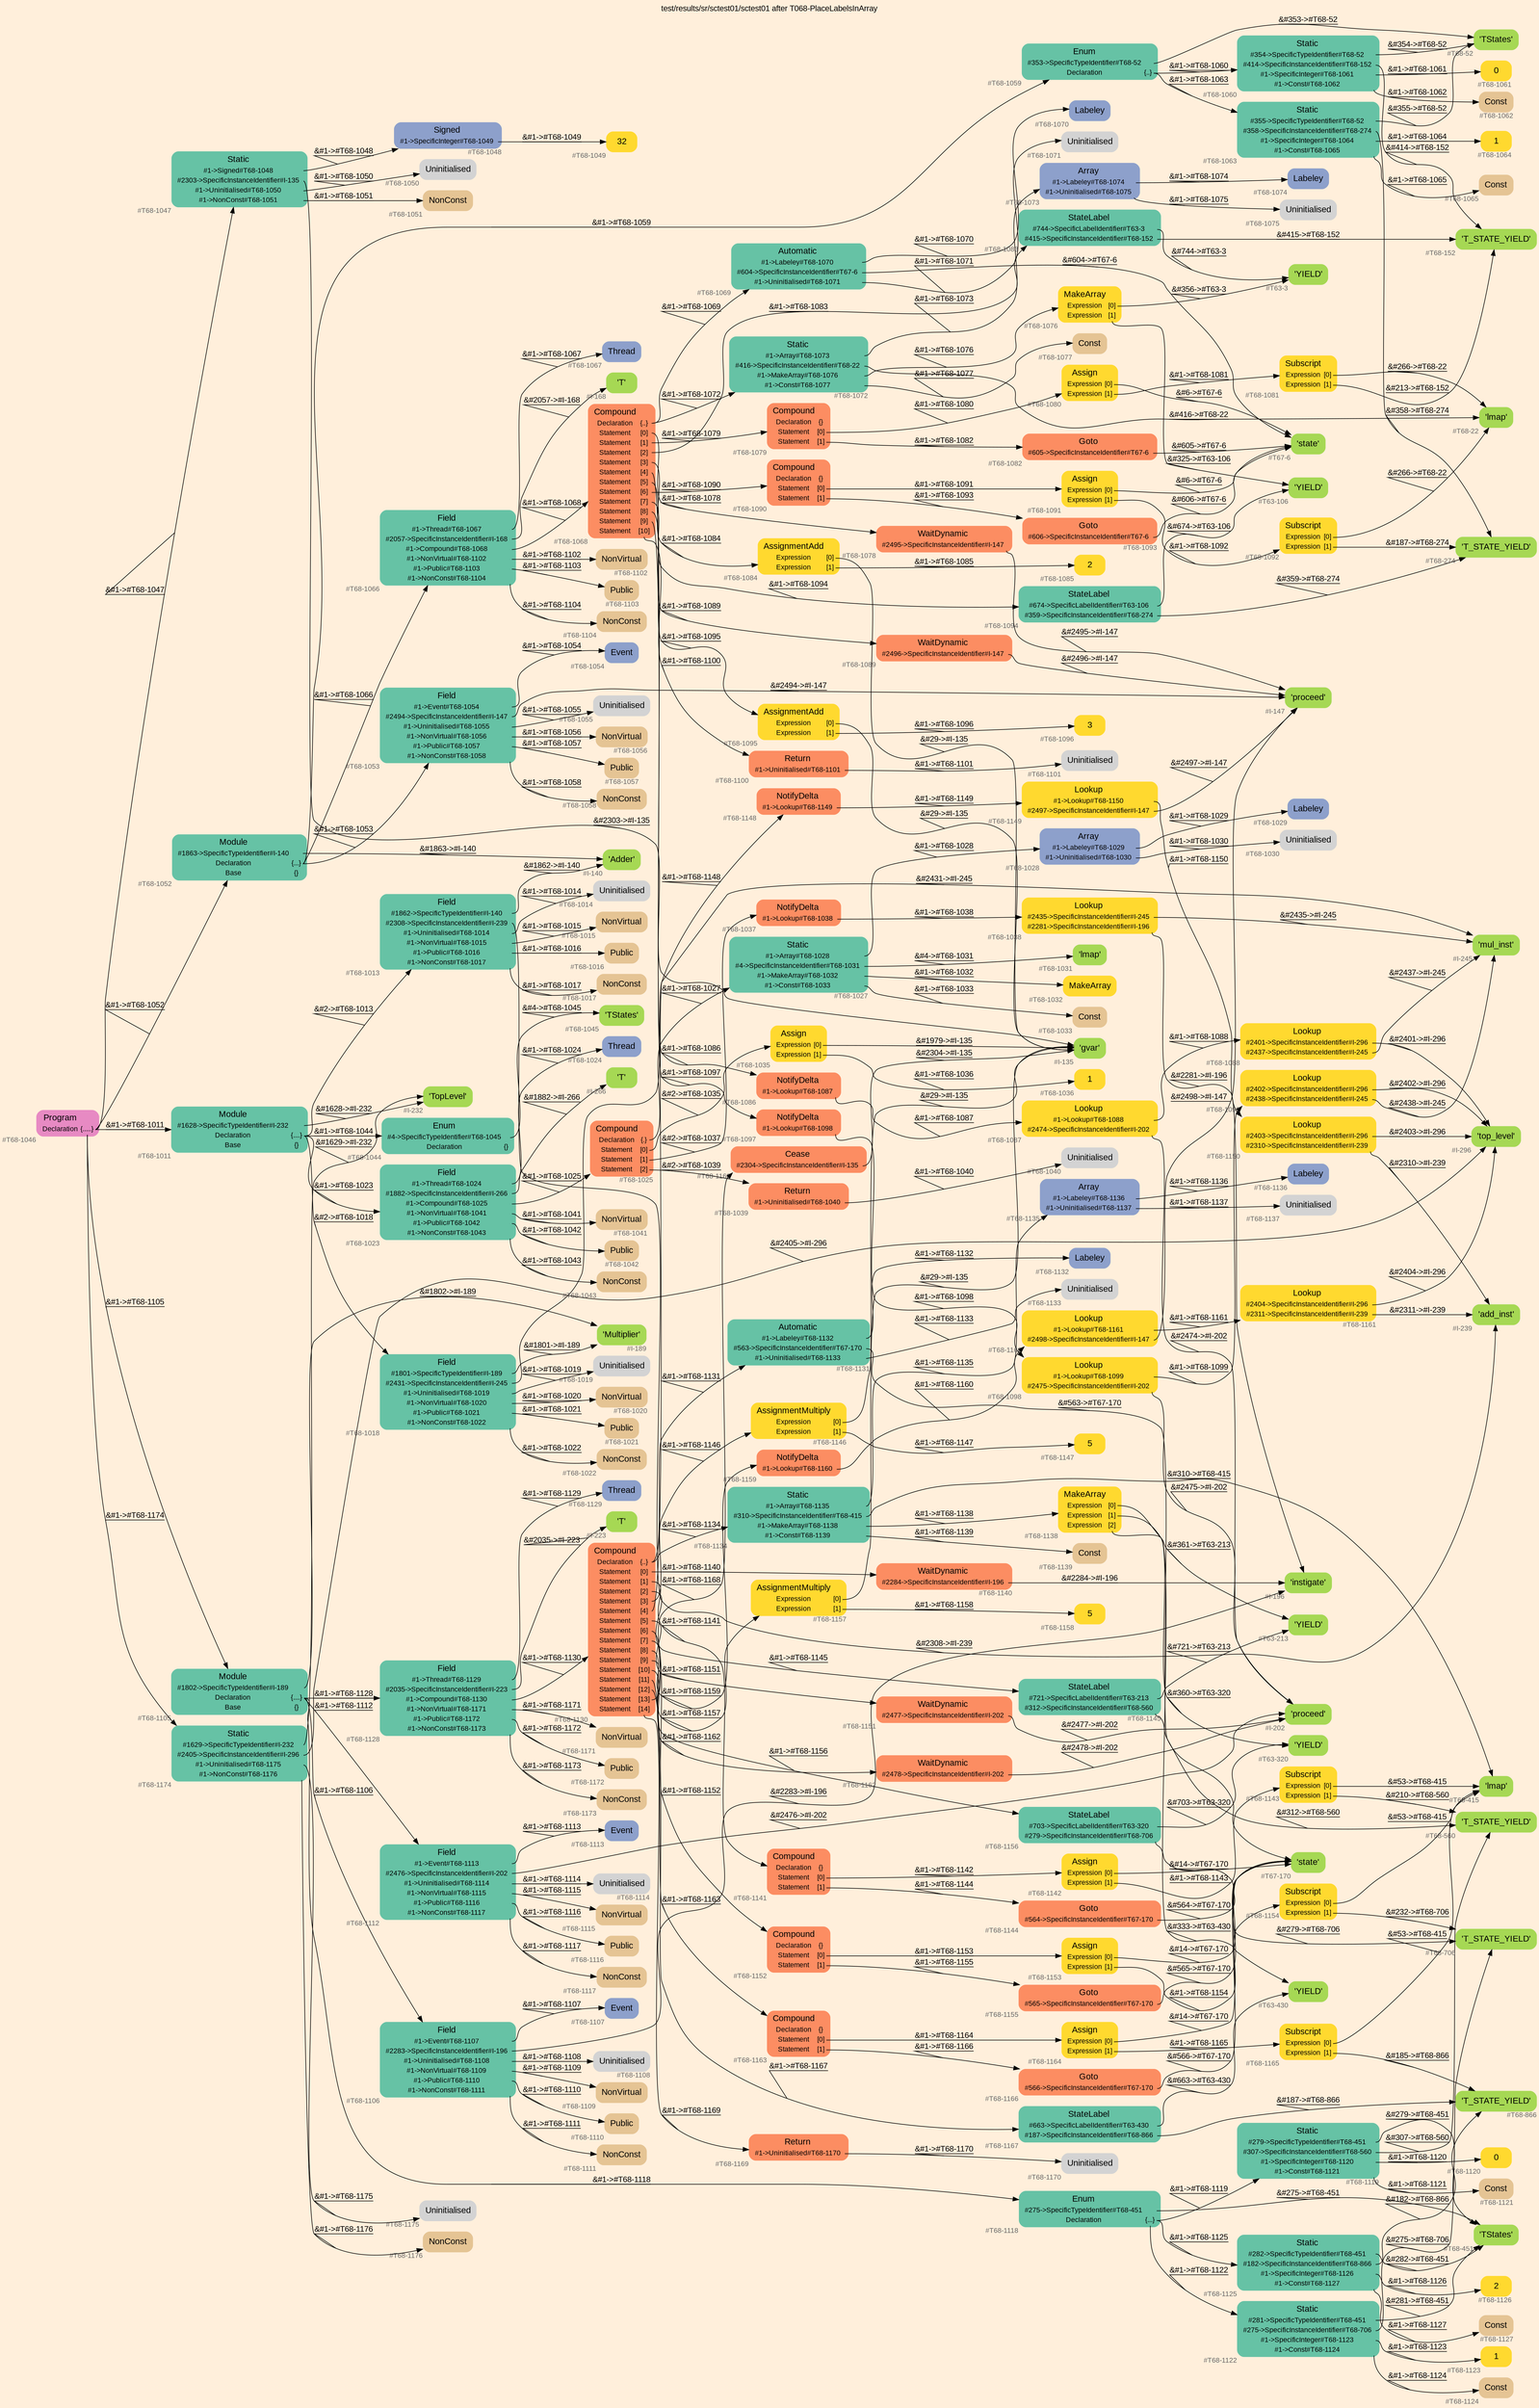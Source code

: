 digraph "test/results/sr/sctest01/sctest01 after T068-PlaceLabelsInArray" {
label = "test/results/sr/sctest01/sctest01 after T068-PlaceLabelsInArray"
labelloc = t
graph [
    rankdir = "LR"
    ranksep = 0.3
    bgcolor = antiquewhite1
    color = black
    fontcolor = black
    fontname = "Arial"
];
node [
    fontname = "Arial"
];
edge [
    fontname = "Arial"
];

// -------------------- node figure --------------------
// -------- block #T68-1046 ----------
"#T68-1046" [
    fillcolor = "/set28/4"
    xlabel = "#T68-1046"
    fontsize = "12"
    fontcolor = grey40
    shape = "plaintext"
    label = <<TABLE BORDER="0" CELLBORDER="0" CELLSPACING="0">
     <TR><TD><FONT COLOR="black" POINT-SIZE="15">Program</FONT></TD></TR>
     <TR><TD><FONT COLOR="black" POINT-SIZE="12">Declaration</FONT></TD><TD PORT="port0"><FONT COLOR="black" POINT-SIZE="12">{.....}</FONT></TD></TR>
    </TABLE>>
    style = "rounded,filled"
];

// -------- block #T68-1047 ----------
"#T68-1047" [
    fillcolor = "/set28/1"
    xlabel = "#T68-1047"
    fontsize = "12"
    fontcolor = grey40
    shape = "plaintext"
    label = <<TABLE BORDER="0" CELLBORDER="0" CELLSPACING="0">
     <TR><TD><FONT COLOR="black" POINT-SIZE="15">Static</FONT></TD></TR>
     <TR><TD><FONT COLOR="black" POINT-SIZE="12">#1-&gt;Signed#T68-1048</FONT></TD><TD PORT="port0"></TD></TR>
     <TR><TD><FONT COLOR="black" POINT-SIZE="12">#2303-&gt;SpecificInstanceIdentifier#I-135</FONT></TD><TD PORT="port1"></TD></TR>
     <TR><TD><FONT COLOR="black" POINT-SIZE="12">#1-&gt;Uninitialised#T68-1050</FONT></TD><TD PORT="port2"></TD></TR>
     <TR><TD><FONT COLOR="black" POINT-SIZE="12">#1-&gt;NonConst#T68-1051</FONT></TD><TD PORT="port3"></TD></TR>
    </TABLE>>
    style = "rounded,filled"
];

// -------- block #T68-1048 ----------
"#T68-1048" [
    fillcolor = "/set28/3"
    xlabel = "#T68-1048"
    fontsize = "12"
    fontcolor = grey40
    shape = "plaintext"
    label = <<TABLE BORDER="0" CELLBORDER="0" CELLSPACING="0">
     <TR><TD><FONT COLOR="black" POINT-SIZE="15">Signed</FONT></TD></TR>
     <TR><TD><FONT COLOR="black" POINT-SIZE="12">#1-&gt;SpecificInteger#T68-1049</FONT></TD><TD PORT="port0"></TD></TR>
    </TABLE>>
    style = "rounded,filled"
];

// -------- block #T68-1049 ----------
"#T68-1049" [
    fillcolor = "/set28/6"
    xlabel = "#T68-1049"
    fontsize = "12"
    fontcolor = grey40
    shape = "plaintext"
    label = <<TABLE BORDER="0" CELLBORDER="0" CELLSPACING="0">
     <TR><TD><FONT COLOR="black" POINT-SIZE="15">32</FONT></TD></TR>
    </TABLE>>
    style = "rounded,filled"
];

// -------- block #I-135 ----------
"#I-135" [
    fillcolor = "/set28/5"
    xlabel = "#I-135"
    fontsize = "12"
    fontcolor = grey40
    shape = "plaintext"
    label = <<TABLE BORDER="0" CELLBORDER="0" CELLSPACING="0">
     <TR><TD><FONT COLOR="black" POINT-SIZE="15">'gvar'</FONT></TD></TR>
    </TABLE>>
    style = "rounded,filled"
];

// -------- block #T68-1050 ----------
"#T68-1050" [
    xlabel = "#T68-1050"
    fontsize = "12"
    fontcolor = grey40
    shape = "plaintext"
    label = <<TABLE BORDER="0" CELLBORDER="0" CELLSPACING="0">
     <TR><TD><FONT COLOR="black" POINT-SIZE="15">Uninitialised</FONT></TD></TR>
    </TABLE>>
    style = "rounded,filled"
];

// -------- block #T68-1051 ----------
"#T68-1051" [
    fillcolor = "/set28/7"
    xlabel = "#T68-1051"
    fontsize = "12"
    fontcolor = grey40
    shape = "plaintext"
    label = <<TABLE BORDER="0" CELLBORDER="0" CELLSPACING="0">
     <TR><TD><FONT COLOR="black" POINT-SIZE="15">NonConst</FONT></TD></TR>
    </TABLE>>
    style = "rounded,filled"
];

// -------- block #T68-1052 ----------
"#T68-1052" [
    fillcolor = "/set28/1"
    xlabel = "#T68-1052"
    fontsize = "12"
    fontcolor = grey40
    shape = "plaintext"
    label = <<TABLE BORDER="0" CELLBORDER="0" CELLSPACING="0">
     <TR><TD><FONT COLOR="black" POINT-SIZE="15">Module</FONT></TD></TR>
     <TR><TD><FONT COLOR="black" POINT-SIZE="12">#1863-&gt;SpecificTypeIdentifier#I-140</FONT></TD><TD PORT="port0"></TD></TR>
     <TR><TD><FONT COLOR="black" POINT-SIZE="12">Declaration</FONT></TD><TD PORT="port1"><FONT COLOR="black" POINT-SIZE="12">{...}</FONT></TD></TR>
     <TR><TD><FONT COLOR="black" POINT-SIZE="12">Base</FONT></TD><TD PORT="port2"><FONT COLOR="black" POINT-SIZE="12">{}</FONT></TD></TR>
    </TABLE>>
    style = "rounded,filled"
];

// -------- block #I-140 ----------
"#I-140" [
    fillcolor = "/set28/5"
    xlabel = "#I-140"
    fontsize = "12"
    fontcolor = grey40
    shape = "plaintext"
    label = <<TABLE BORDER="0" CELLBORDER="0" CELLSPACING="0">
     <TR><TD><FONT COLOR="black" POINT-SIZE="15">'Adder'</FONT></TD></TR>
    </TABLE>>
    style = "rounded,filled"
];

// -------- block #T68-1053 ----------
"#T68-1053" [
    fillcolor = "/set28/1"
    xlabel = "#T68-1053"
    fontsize = "12"
    fontcolor = grey40
    shape = "plaintext"
    label = <<TABLE BORDER="0" CELLBORDER="0" CELLSPACING="0">
     <TR><TD><FONT COLOR="black" POINT-SIZE="15">Field</FONT></TD></TR>
     <TR><TD><FONT COLOR="black" POINT-SIZE="12">#1-&gt;Event#T68-1054</FONT></TD><TD PORT="port0"></TD></TR>
     <TR><TD><FONT COLOR="black" POINT-SIZE="12">#2494-&gt;SpecificInstanceIdentifier#I-147</FONT></TD><TD PORT="port1"></TD></TR>
     <TR><TD><FONT COLOR="black" POINT-SIZE="12">#1-&gt;Uninitialised#T68-1055</FONT></TD><TD PORT="port2"></TD></TR>
     <TR><TD><FONT COLOR="black" POINT-SIZE="12">#1-&gt;NonVirtual#T68-1056</FONT></TD><TD PORT="port3"></TD></TR>
     <TR><TD><FONT COLOR="black" POINT-SIZE="12">#1-&gt;Public#T68-1057</FONT></TD><TD PORT="port4"></TD></TR>
     <TR><TD><FONT COLOR="black" POINT-SIZE="12">#1-&gt;NonConst#T68-1058</FONT></TD><TD PORT="port5"></TD></TR>
    </TABLE>>
    style = "rounded,filled"
];

// -------- block #T68-1054 ----------
"#T68-1054" [
    fillcolor = "/set28/3"
    xlabel = "#T68-1054"
    fontsize = "12"
    fontcolor = grey40
    shape = "plaintext"
    label = <<TABLE BORDER="0" CELLBORDER="0" CELLSPACING="0">
     <TR><TD><FONT COLOR="black" POINT-SIZE="15">Event</FONT></TD></TR>
    </TABLE>>
    style = "rounded,filled"
];

// -------- block #I-147 ----------
"#I-147" [
    fillcolor = "/set28/5"
    xlabel = "#I-147"
    fontsize = "12"
    fontcolor = grey40
    shape = "plaintext"
    label = <<TABLE BORDER="0" CELLBORDER="0" CELLSPACING="0">
     <TR><TD><FONT COLOR="black" POINT-SIZE="15">'proceed'</FONT></TD></TR>
    </TABLE>>
    style = "rounded,filled"
];

// -------- block #T68-1055 ----------
"#T68-1055" [
    xlabel = "#T68-1055"
    fontsize = "12"
    fontcolor = grey40
    shape = "plaintext"
    label = <<TABLE BORDER="0" CELLBORDER="0" CELLSPACING="0">
     <TR><TD><FONT COLOR="black" POINT-SIZE="15">Uninitialised</FONT></TD></TR>
    </TABLE>>
    style = "rounded,filled"
];

// -------- block #T68-1056 ----------
"#T68-1056" [
    fillcolor = "/set28/7"
    xlabel = "#T68-1056"
    fontsize = "12"
    fontcolor = grey40
    shape = "plaintext"
    label = <<TABLE BORDER="0" CELLBORDER="0" CELLSPACING="0">
     <TR><TD><FONT COLOR="black" POINT-SIZE="15">NonVirtual</FONT></TD></TR>
    </TABLE>>
    style = "rounded,filled"
];

// -------- block #T68-1057 ----------
"#T68-1057" [
    fillcolor = "/set28/7"
    xlabel = "#T68-1057"
    fontsize = "12"
    fontcolor = grey40
    shape = "plaintext"
    label = <<TABLE BORDER="0" CELLBORDER="0" CELLSPACING="0">
     <TR><TD><FONT COLOR="black" POINT-SIZE="15">Public</FONT></TD></TR>
    </TABLE>>
    style = "rounded,filled"
];

// -------- block #T68-1058 ----------
"#T68-1058" [
    fillcolor = "/set28/7"
    xlabel = "#T68-1058"
    fontsize = "12"
    fontcolor = grey40
    shape = "plaintext"
    label = <<TABLE BORDER="0" CELLBORDER="0" CELLSPACING="0">
     <TR><TD><FONT COLOR="black" POINT-SIZE="15">NonConst</FONT></TD></TR>
    </TABLE>>
    style = "rounded,filled"
];

// -------- block #T68-1059 ----------
"#T68-1059" [
    fillcolor = "/set28/1"
    xlabel = "#T68-1059"
    fontsize = "12"
    fontcolor = grey40
    shape = "plaintext"
    label = <<TABLE BORDER="0" CELLBORDER="0" CELLSPACING="0">
     <TR><TD><FONT COLOR="black" POINT-SIZE="15">Enum</FONT></TD></TR>
     <TR><TD><FONT COLOR="black" POINT-SIZE="12">#353-&gt;SpecificTypeIdentifier#T68-52</FONT></TD><TD PORT="port0"></TD></TR>
     <TR><TD><FONT COLOR="black" POINT-SIZE="12">Declaration</FONT></TD><TD PORT="port1"><FONT COLOR="black" POINT-SIZE="12">{..}</FONT></TD></TR>
    </TABLE>>
    style = "rounded,filled"
];

// -------- block #T68-52 ----------
"#T68-52" [
    fillcolor = "/set28/5"
    xlabel = "#T68-52"
    fontsize = "12"
    fontcolor = grey40
    shape = "plaintext"
    label = <<TABLE BORDER="0" CELLBORDER="0" CELLSPACING="0">
     <TR><TD><FONT COLOR="black" POINT-SIZE="15">'TStates'</FONT></TD></TR>
    </TABLE>>
    style = "rounded,filled"
];

// -------- block #T68-1060 ----------
"#T68-1060" [
    fillcolor = "/set28/1"
    xlabel = "#T68-1060"
    fontsize = "12"
    fontcolor = grey40
    shape = "plaintext"
    label = <<TABLE BORDER="0" CELLBORDER="0" CELLSPACING="0">
     <TR><TD><FONT COLOR="black" POINT-SIZE="15">Static</FONT></TD></TR>
     <TR><TD><FONT COLOR="black" POINT-SIZE="12">#354-&gt;SpecificTypeIdentifier#T68-52</FONT></TD><TD PORT="port0"></TD></TR>
     <TR><TD><FONT COLOR="black" POINT-SIZE="12">#414-&gt;SpecificInstanceIdentifier#T68-152</FONT></TD><TD PORT="port1"></TD></TR>
     <TR><TD><FONT COLOR="black" POINT-SIZE="12">#1-&gt;SpecificInteger#T68-1061</FONT></TD><TD PORT="port2"></TD></TR>
     <TR><TD><FONT COLOR="black" POINT-SIZE="12">#1-&gt;Const#T68-1062</FONT></TD><TD PORT="port3"></TD></TR>
    </TABLE>>
    style = "rounded,filled"
];

// -------- block #T68-152 ----------
"#T68-152" [
    fillcolor = "/set28/5"
    xlabel = "#T68-152"
    fontsize = "12"
    fontcolor = grey40
    shape = "plaintext"
    label = <<TABLE BORDER="0" CELLBORDER="0" CELLSPACING="0">
     <TR><TD><FONT COLOR="black" POINT-SIZE="15">'T_STATE_YIELD'</FONT></TD></TR>
    </TABLE>>
    style = "rounded,filled"
];

// -------- block #T68-1061 ----------
"#T68-1061" [
    fillcolor = "/set28/6"
    xlabel = "#T68-1061"
    fontsize = "12"
    fontcolor = grey40
    shape = "plaintext"
    label = <<TABLE BORDER="0" CELLBORDER="0" CELLSPACING="0">
     <TR><TD><FONT COLOR="black" POINT-SIZE="15">0</FONT></TD></TR>
    </TABLE>>
    style = "rounded,filled"
];

// -------- block #T68-1062 ----------
"#T68-1062" [
    fillcolor = "/set28/7"
    xlabel = "#T68-1062"
    fontsize = "12"
    fontcolor = grey40
    shape = "plaintext"
    label = <<TABLE BORDER="0" CELLBORDER="0" CELLSPACING="0">
     <TR><TD><FONT COLOR="black" POINT-SIZE="15">Const</FONT></TD></TR>
    </TABLE>>
    style = "rounded,filled"
];

// -------- block #T68-1063 ----------
"#T68-1063" [
    fillcolor = "/set28/1"
    xlabel = "#T68-1063"
    fontsize = "12"
    fontcolor = grey40
    shape = "plaintext"
    label = <<TABLE BORDER="0" CELLBORDER="0" CELLSPACING="0">
     <TR><TD><FONT COLOR="black" POINT-SIZE="15">Static</FONT></TD></TR>
     <TR><TD><FONT COLOR="black" POINT-SIZE="12">#355-&gt;SpecificTypeIdentifier#T68-52</FONT></TD><TD PORT="port0"></TD></TR>
     <TR><TD><FONT COLOR="black" POINT-SIZE="12">#358-&gt;SpecificInstanceIdentifier#T68-274</FONT></TD><TD PORT="port1"></TD></TR>
     <TR><TD><FONT COLOR="black" POINT-SIZE="12">#1-&gt;SpecificInteger#T68-1064</FONT></TD><TD PORT="port2"></TD></TR>
     <TR><TD><FONT COLOR="black" POINT-SIZE="12">#1-&gt;Const#T68-1065</FONT></TD><TD PORT="port3"></TD></TR>
    </TABLE>>
    style = "rounded,filled"
];

// -------- block #T68-274 ----------
"#T68-274" [
    fillcolor = "/set28/5"
    xlabel = "#T68-274"
    fontsize = "12"
    fontcolor = grey40
    shape = "plaintext"
    label = <<TABLE BORDER="0" CELLBORDER="0" CELLSPACING="0">
     <TR><TD><FONT COLOR="black" POINT-SIZE="15">'T_STATE_YIELD'</FONT></TD></TR>
    </TABLE>>
    style = "rounded,filled"
];

// -------- block #T68-1064 ----------
"#T68-1064" [
    fillcolor = "/set28/6"
    xlabel = "#T68-1064"
    fontsize = "12"
    fontcolor = grey40
    shape = "plaintext"
    label = <<TABLE BORDER="0" CELLBORDER="0" CELLSPACING="0">
     <TR><TD><FONT COLOR="black" POINT-SIZE="15">1</FONT></TD></TR>
    </TABLE>>
    style = "rounded,filled"
];

// -------- block #T68-1065 ----------
"#T68-1065" [
    fillcolor = "/set28/7"
    xlabel = "#T68-1065"
    fontsize = "12"
    fontcolor = grey40
    shape = "plaintext"
    label = <<TABLE BORDER="0" CELLBORDER="0" CELLSPACING="0">
     <TR><TD><FONT COLOR="black" POINT-SIZE="15">Const</FONT></TD></TR>
    </TABLE>>
    style = "rounded,filled"
];

// -------- block #T68-1066 ----------
"#T68-1066" [
    fillcolor = "/set28/1"
    xlabel = "#T68-1066"
    fontsize = "12"
    fontcolor = grey40
    shape = "plaintext"
    label = <<TABLE BORDER="0" CELLBORDER="0" CELLSPACING="0">
     <TR><TD><FONT COLOR="black" POINT-SIZE="15">Field</FONT></TD></TR>
     <TR><TD><FONT COLOR="black" POINT-SIZE="12">#1-&gt;Thread#T68-1067</FONT></TD><TD PORT="port0"></TD></TR>
     <TR><TD><FONT COLOR="black" POINT-SIZE="12">#2057-&gt;SpecificInstanceIdentifier#I-168</FONT></TD><TD PORT="port1"></TD></TR>
     <TR><TD><FONT COLOR="black" POINT-SIZE="12">#1-&gt;Compound#T68-1068</FONT></TD><TD PORT="port2"></TD></TR>
     <TR><TD><FONT COLOR="black" POINT-SIZE="12">#1-&gt;NonVirtual#T68-1102</FONT></TD><TD PORT="port3"></TD></TR>
     <TR><TD><FONT COLOR="black" POINT-SIZE="12">#1-&gt;Public#T68-1103</FONT></TD><TD PORT="port4"></TD></TR>
     <TR><TD><FONT COLOR="black" POINT-SIZE="12">#1-&gt;NonConst#T68-1104</FONT></TD><TD PORT="port5"></TD></TR>
    </TABLE>>
    style = "rounded,filled"
];

// -------- block #T68-1067 ----------
"#T68-1067" [
    fillcolor = "/set28/3"
    xlabel = "#T68-1067"
    fontsize = "12"
    fontcolor = grey40
    shape = "plaintext"
    label = <<TABLE BORDER="0" CELLBORDER="0" CELLSPACING="0">
     <TR><TD><FONT COLOR="black" POINT-SIZE="15">Thread</FONT></TD></TR>
    </TABLE>>
    style = "rounded,filled"
];

// -------- block #I-168 ----------
"#I-168" [
    fillcolor = "/set28/5"
    xlabel = "#I-168"
    fontsize = "12"
    fontcolor = grey40
    shape = "plaintext"
    label = <<TABLE BORDER="0" CELLBORDER="0" CELLSPACING="0">
     <TR><TD><FONT COLOR="black" POINT-SIZE="15">'T'</FONT></TD></TR>
    </TABLE>>
    style = "rounded,filled"
];

// -------- block #T68-1068 ----------
"#T68-1068" [
    fillcolor = "/set28/2"
    xlabel = "#T68-1068"
    fontsize = "12"
    fontcolor = grey40
    shape = "plaintext"
    label = <<TABLE BORDER="0" CELLBORDER="0" CELLSPACING="0">
     <TR><TD><FONT COLOR="black" POINT-SIZE="15">Compound</FONT></TD></TR>
     <TR><TD><FONT COLOR="black" POINT-SIZE="12">Declaration</FONT></TD><TD PORT="port0"><FONT COLOR="black" POINT-SIZE="12">{..}</FONT></TD></TR>
     <TR><TD><FONT COLOR="black" POINT-SIZE="12">Statement</FONT></TD><TD PORT="port1"><FONT COLOR="black" POINT-SIZE="12">[0]</FONT></TD></TR>
     <TR><TD><FONT COLOR="black" POINT-SIZE="12">Statement</FONT></TD><TD PORT="port2"><FONT COLOR="black" POINT-SIZE="12">[1]</FONT></TD></TR>
     <TR><TD><FONT COLOR="black" POINT-SIZE="12">Statement</FONT></TD><TD PORT="port3"><FONT COLOR="black" POINT-SIZE="12">[2]</FONT></TD></TR>
     <TR><TD><FONT COLOR="black" POINT-SIZE="12">Statement</FONT></TD><TD PORT="port4"><FONT COLOR="black" POINT-SIZE="12">[3]</FONT></TD></TR>
     <TR><TD><FONT COLOR="black" POINT-SIZE="12">Statement</FONT></TD><TD PORT="port5"><FONT COLOR="black" POINT-SIZE="12">[4]</FONT></TD></TR>
     <TR><TD><FONT COLOR="black" POINT-SIZE="12">Statement</FONT></TD><TD PORT="port6"><FONT COLOR="black" POINT-SIZE="12">[5]</FONT></TD></TR>
     <TR><TD><FONT COLOR="black" POINT-SIZE="12">Statement</FONT></TD><TD PORT="port7"><FONT COLOR="black" POINT-SIZE="12">[6]</FONT></TD></TR>
     <TR><TD><FONT COLOR="black" POINT-SIZE="12">Statement</FONT></TD><TD PORT="port8"><FONT COLOR="black" POINT-SIZE="12">[7]</FONT></TD></TR>
     <TR><TD><FONT COLOR="black" POINT-SIZE="12">Statement</FONT></TD><TD PORT="port9"><FONT COLOR="black" POINT-SIZE="12">[8]</FONT></TD></TR>
     <TR><TD><FONT COLOR="black" POINT-SIZE="12">Statement</FONT></TD><TD PORT="port10"><FONT COLOR="black" POINT-SIZE="12">[9]</FONT></TD></TR>
     <TR><TD><FONT COLOR="black" POINT-SIZE="12">Statement</FONT></TD><TD PORT="port11"><FONT COLOR="black" POINT-SIZE="12">[10]</FONT></TD></TR>
    </TABLE>>
    style = "rounded,filled"
];

// -------- block #T68-1069 ----------
"#T68-1069" [
    fillcolor = "/set28/1"
    xlabel = "#T68-1069"
    fontsize = "12"
    fontcolor = grey40
    shape = "plaintext"
    label = <<TABLE BORDER="0" CELLBORDER="0" CELLSPACING="0">
     <TR><TD><FONT COLOR="black" POINT-SIZE="15">Automatic</FONT></TD></TR>
     <TR><TD><FONT COLOR="black" POINT-SIZE="12">#1-&gt;Labeley#T68-1070</FONT></TD><TD PORT="port0"></TD></TR>
     <TR><TD><FONT COLOR="black" POINT-SIZE="12">#604-&gt;SpecificInstanceIdentifier#T67-6</FONT></TD><TD PORT="port1"></TD></TR>
     <TR><TD><FONT COLOR="black" POINT-SIZE="12">#1-&gt;Uninitialised#T68-1071</FONT></TD><TD PORT="port2"></TD></TR>
    </TABLE>>
    style = "rounded,filled"
];

// -------- block #T68-1070 ----------
"#T68-1070" [
    fillcolor = "/set28/3"
    xlabel = "#T68-1070"
    fontsize = "12"
    fontcolor = grey40
    shape = "plaintext"
    label = <<TABLE BORDER="0" CELLBORDER="0" CELLSPACING="0">
     <TR><TD><FONT COLOR="black" POINT-SIZE="15">Labeley</FONT></TD></TR>
    </TABLE>>
    style = "rounded,filled"
];

// -------- block #T67-6 ----------
"#T67-6" [
    fillcolor = "/set28/5"
    xlabel = "#T67-6"
    fontsize = "12"
    fontcolor = grey40
    shape = "plaintext"
    label = <<TABLE BORDER="0" CELLBORDER="0" CELLSPACING="0">
     <TR><TD><FONT COLOR="black" POINT-SIZE="15">'state'</FONT></TD></TR>
    </TABLE>>
    style = "rounded,filled"
];

// -------- block #T68-1071 ----------
"#T68-1071" [
    xlabel = "#T68-1071"
    fontsize = "12"
    fontcolor = grey40
    shape = "plaintext"
    label = <<TABLE BORDER="0" CELLBORDER="0" CELLSPACING="0">
     <TR><TD><FONT COLOR="black" POINT-SIZE="15">Uninitialised</FONT></TD></TR>
    </TABLE>>
    style = "rounded,filled"
];

// -------- block #T68-1072 ----------
"#T68-1072" [
    fillcolor = "/set28/1"
    xlabel = "#T68-1072"
    fontsize = "12"
    fontcolor = grey40
    shape = "plaintext"
    label = <<TABLE BORDER="0" CELLBORDER="0" CELLSPACING="0">
     <TR><TD><FONT COLOR="black" POINT-SIZE="15">Static</FONT></TD></TR>
     <TR><TD><FONT COLOR="black" POINT-SIZE="12">#1-&gt;Array#T68-1073</FONT></TD><TD PORT="port0"></TD></TR>
     <TR><TD><FONT COLOR="black" POINT-SIZE="12">#416-&gt;SpecificInstanceIdentifier#T68-22</FONT></TD><TD PORT="port1"></TD></TR>
     <TR><TD><FONT COLOR="black" POINT-SIZE="12">#1-&gt;MakeArray#T68-1076</FONT></TD><TD PORT="port2"></TD></TR>
     <TR><TD><FONT COLOR="black" POINT-SIZE="12">#1-&gt;Const#T68-1077</FONT></TD><TD PORT="port3"></TD></TR>
    </TABLE>>
    style = "rounded,filled"
];

// -------- block #T68-1073 ----------
"#T68-1073" [
    fillcolor = "/set28/3"
    xlabel = "#T68-1073"
    fontsize = "12"
    fontcolor = grey40
    shape = "plaintext"
    label = <<TABLE BORDER="0" CELLBORDER="0" CELLSPACING="0">
     <TR><TD><FONT COLOR="black" POINT-SIZE="15">Array</FONT></TD></TR>
     <TR><TD><FONT COLOR="black" POINT-SIZE="12">#1-&gt;Labeley#T68-1074</FONT></TD><TD PORT="port0"></TD></TR>
     <TR><TD><FONT COLOR="black" POINT-SIZE="12">#1-&gt;Uninitialised#T68-1075</FONT></TD><TD PORT="port1"></TD></TR>
    </TABLE>>
    style = "rounded,filled"
];

// -------- block #T68-1074 ----------
"#T68-1074" [
    fillcolor = "/set28/3"
    xlabel = "#T68-1074"
    fontsize = "12"
    fontcolor = grey40
    shape = "plaintext"
    label = <<TABLE BORDER="0" CELLBORDER="0" CELLSPACING="0">
     <TR><TD><FONT COLOR="black" POINT-SIZE="15">Labeley</FONT></TD></TR>
    </TABLE>>
    style = "rounded,filled"
];

// -------- block #T68-1075 ----------
"#T68-1075" [
    xlabel = "#T68-1075"
    fontsize = "12"
    fontcolor = grey40
    shape = "plaintext"
    label = <<TABLE BORDER="0" CELLBORDER="0" CELLSPACING="0">
     <TR><TD><FONT COLOR="black" POINT-SIZE="15">Uninitialised</FONT></TD></TR>
    </TABLE>>
    style = "rounded,filled"
];

// -------- block #T68-22 ----------
"#T68-22" [
    fillcolor = "/set28/5"
    xlabel = "#T68-22"
    fontsize = "12"
    fontcolor = grey40
    shape = "plaintext"
    label = <<TABLE BORDER="0" CELLBORDER="0" CELLSPACING="0">
     <TR><TD><FONT COLOR="black" POINT-SIZE="15">'lmap'</FONT></TD></TR>
    </TABLE>>
    style = "rounded,filled"
];

// -------- block #T68-1076 ----------
"#T68-1076" [
    fillcolor = "/set28/6"
    xlabel = "#T68-1076"
    fontsize = "12"
    fontcolor = grey40
    shape = "plaintext"
    label = <<TABLE BORDER="0" CELLBORDER="0" CELLSPACING="0">
     <TR><TD><FONT COLOR="black" POINT-SIZE="15">MakeArray</FONT></TD></TR>
     <TR><TD><FONT COLOR="black" POINT-SIZE="12">Expression</FONT></TD><TD PORT="port0"><FONT COLOR="black" POINT-SIZE="12">[0]</FONT></TD></TR>
     <TR><TD><FONT COLOR="black" POINT-SIZE="12">Expression</FONT></TD><TD PORT="port1"><FONT COLOR="black" POINT-SIZE="12">[1]</FONT></TD></TR>
    </TABLE>>
    style = "rounded,filled"
];

// -------- block #T63-3 ----------
"#T63-3" [
    fillcolor = "/set28/5"
    xlabel = "#T63-3"
    fontsize = "12"
    fontcolor = grey40
    shape = "plaintext"
    label = <<TABLE BORDER="0" CELLBORDER="0" CELLSPACING="0">
     <TR><TD><FONT COLOR="black" POINT-SIZE="15">'YIELD'</FONT></TD></TR>
    </TABLE>>
    style = "rounded,filled"
];

// -------- block #T63-106 ----------
"#T63-106" [
    fillcolor = "/set28/5"
    xlabel = "#T63-106"
    fontsize = "12"
    fontcolor = grey40
    shape = "plaintext"
    label = <<TABLE BORDER="0" CELLBORDER="0" CELLSPACING="0">
     <TR><TD><FONT COLOR="black" POINT-SIZE="15">'YIELD'</FONT></TD></TR>
    </TABLE>>
    style = "rounded,filled"
];

// -------- block #T68-1077 ----------
"#T68-1077" [
    fillcolor = "/set28/7"
    xlabel = "#T68-1077"
    fontsize = "12"
    fontcolor = grey40
    shape = "plaintext"
    label = <<TABLE BORDER="0" CELLBORDER="0" CELLSPACING="0">
     <TR><TD><FONT COLOR="black" POINT-SIZE="15">Const</FONT></TD></TR>
    </TABLE>>
    style = "rounded,filled"
];

// -------- block #T68-1078 ----------
"#T68-1078" [
    fillcolor = "/set28/2"
    xlabel = "#T68-1078"
    fontsize = "12"
    fontcolor = grey40
    shape = "plaintext"
    label = <<TABLE BORDER="0" CELLBORDER="0" CELLSPACING="0">
     <TR><TD><FONT COLOR="black" POINT-SIZE="15">WaitDynamic</FONT></TD></TR>
     <TR><TD><FONT COLOR="black" POINT-SIZE="12">#2495-&gt;SpecificInstanceIdentifier#I-147</FONT></TD><TD PORT="port0"></TD></TR>
    </TABLE>>
    style = "rounded,filled"
];

// -------- block #T68-1079 ----------
"#T68-1079" [
    fillcolor = "/set28/2"
    xlabel = "#T68-1079"
    fontsize = "12"
    fontcolor = grey40
    shape = "plaintext"
    label = <<TABLE BORDER="0" CELLBORDER="0" CELLSPACING="0">
     <TR><TD><FONT COLOR="black" POINT-SIZE="15">Compound</FONT></TD></TR>
     <TR><TD><FONT COLOR="black" POINT-SIZE="12">Declaration</FONT></TD><TD PORT="port0"><FONT COLOR="black" POINT-SIZE="12">{}</FONT></TD></TR>
     <TR><TD><FONT COLOR="black" POINT-SIZE="12">Statement</FONT></TD><TD PORT="port1"><FONT COLOR="black" POINT-SIZE="12">[0]</FONT></TD></TR>
     <TR><TD><FONT COLOR="black" POINT-SIZE="12">Statement</FONT></TD><TD PORT="port2"><FONT COLOR="black" POINT-SIZE="12">[1]</FONT></TD></TR>
    </TABLE>>
    style = "rounded,filled"
];

// -------- block #T68-1080 ----------
"#T68-1080" [
    fillcolor = "/set28/6"
    xlabel = "#T68-1080"
    fontsize = "12"
    fontcolor = grey40
    shape = "plaintext"
    label = <<TABLE BORDER="0" CELLBORDER="0" CELLSPACING="0">
     <TR><TD><FONT COLOR="black" POINT-SIZE="15">Assign</FONT></TD></TR>
     <TR><TD><FONT COLOR="black" POINT-SIZE="12">Expression</FONT></TD><TD PORT="port0"><FONT COLOR="black" POINT-SIZE="12">[0]</FONT></TD></TR>
     <TR><TD><FONT COLOR="black" POINT-SIZE="12">Expression</FONT></TD><TD PORT="port1"><FONT COLOR="black" POINT-SIZE="12">[1]</FONT></TD></TR>
    </TABLE>>
    style = "rounded,filled"
];

// -------- block #T68-1081 ----------
"#T68-1081" [
    fillcolor = "/set28/6"
    xlabel = "#T68-1081"
    fontsize = "12"
    fontcolor = grey40
    shape = "plaintext"
    label = <<TABLE BORDER="0" CELLBORDER="0" CELLSPACING="0">
     <TR><TD><FONT COLOR="black" POINT-SIZE="15">Subscript</FONT></TD></TR>
     <TR><TD><FONT COLOR="black" POINT-SIZE="12">Expression</FONT></TD><TD PORT="port0"><FONT COLOR="black" POINT-SIZE="12">[0]</FONT></TD></TR>
     <TR><TD><FONT COLOR="black" POINT-SIZE="12">Expression</FONT></TD><TD PORT="port1"><FONT COLOR="black" POINT-SIZE="12">[1]</FONT></TD></TR>
    </TABLE>>
    style = "rounded,filled"
];

// -------- block #T68-1082 ----------
"#T68-1082" [
    fillcolor = "/set28/2"
    xlabel = "#T68-1082"
    fontsize = "12"
    fontcolor = grey40
    shape = "plaintext"
    label = <<TABLE BORDER="0" CELLBORDER="0" CELLSPACING="0">
     <TR><TD><FONT COLOR="black" POINT-SIZE="15">Goto</FONT></TD></TR>
     <TR><TD><FONT COLOR="black" POINT-SIZE="12">#605-&gt;SpecificInstanceIdentifier#T67-6</FONT></TD><TD PORT="port0"></TD></TR>
    </TABLE>>
    style = "rounded,filled"
];

// -------- block #T68-1083 ----------
"#T68-1083" [
    fillcolor = "/set28/1"
    xlabel = "#T68-1083"
    fontsize = "12"
    fontcolor = grey40
    shape = "plaintext"
    label = <<TABLE BORDER="0" CELLBORDER="0" CELLSPACING="0">
     <TR><TD><FONT COLOR="black" POINT-SIZE="15">StateLabel</FONT></TD></TR>
     <TR><TD><FONT COLOR="black" POINT-SIZE="12">#744-&gt;SpecificLabelIdentifier#T63-3</FONT></TD><TD PORT="port0"></TD></TR>
     <TR><TD><FONT COLOR="black" POINT-SIZE="12">#415-&gt;SpecificInstanceIdentifier#T68-152</FONT></TD><TD PORT="port1"></TD></TR>
    </TABLE>>
    style = "rounded,filled"
];

// -------- block #T68-1084 ----------
"#T68-1084" [
    fillcolor = "/set28/6"
    xlabel = "#T68-1084"
    fontsize = "12"
    fontcolor = grey40
    shape = "plaintext"
    label = <<TABLE BORDER="0" CELLBORDER="0" CELLSPACING="0">
     <TR><TD><FONT COLOR="black" POINT-SIZE="15">AssignmentAdd</FONT></TD></TR>
     <TR><TD><FONT COLOR="black" POINT-SIZE="12">Expression</FONT></TD><TD PORT="port0"><FONT COLOR="black" POINT-SIZE="12">[0]</FONT></TD></TR>
     <TR><TD><FONT COLOR="black" POINT-SIZE="12">Expression</FONT></TD><TD PORT="port1"><FONT COLOR="black" POINT-SIZE="12">[1]</FONT></TD></TR>
    </TABLE>>
    style = "rounded,filled"
];

// -------- block #T68-1085 ----------
"#T68-1085" [
    fillcolor = "/set28/6"
    xlabel = "#T68-1085"
    fontsize = "12"
    fontcolor = grey40
    shape = "plaintext"
    label = <<TABLE BORDER="0" CELLBORDER="0" CELLSPACING="0">
     <TR><TD><FONT COLOR="black" POINT-SIZE="15">2</FONT></TD></TR>
    </TABLE>>
    style = "rounded,filled"
];

// -------- block #T68-1086 ----------
"#T68-1086" [
    fillcolor = "/set28/2"
    xlabel = "#T68-1086"
    fontsize = "12"
    fontcolor = grey40
    shape = "plaintext"
    label = <<TABLE BORDER="0" CELLBORDER="0" CELLSPACING="0">
     <TR><TD><FONT COLOR="black" POINT-SIZE="15">NotifyDelta</FONT></TD></TR>
     <TR><TD><FONT COLOR="black" POINT-SIZE="12">#1-&gt;Lookup#T68-1087</FONT></TD><TD PORT="port0"></TD></TR>
    </TABLE>>
    style = "rounded,filled"
];

// -------- block #T68-1087 ----------
"#T68-1087" [
    fillcolor = "/set28/6"
    xlabel = "#T68-1087"
    fontsize = "12"
    fontcolor = grey40
    shape = "plaintext"
    label = <<TABLE BORDER="0" CELLBORDER="0" CELLSPACING="0">
     <TR><TD><FONT COLOR="black" POINT-SIZE="15">Lookup</FONT></TD></TR>
     <TR><TD><FONT COLOR="black" POINT-SIZE="12">#1-&gt;Lookup#T68-1088</FONT></TD><TD PORT="port0"></TD></TR>
     <TR><TD><FONT COLOR="black" POINT-SIZE="12">#2474-&gt;SpecificInstanceIdentifier#I-202</FONT></TD><TD PORT="port1"></TD></TR>
    </TABLE>>
    style = "rounded,filled"
];

// -------- block #T68-1088 ----------
"#T68-1088" [
    fillcolor = "/set28/6"
    xlabel = "#T68-1088"
    fontsize = "12"
    fontcolor = grey40
    shape = "plaintext"
    label = <<TABLE BORDER="0" CELLBORDER="0" CELLSPACING="0">
     <TR><TD><FONT COLOR="black" POINT-SIZE="15">Lookup</FONT></TD></TR>
     <TR><TD><FONT COLOR="black" POINT-SIZE="12">#2401-&gt;SpecificInstanceIdentifier#I-296</FONT></TD><TD PORT="port0"></TD></TR>
     <TR><TD><FONT COLOR="black" POINT-SIZE="12">#2437-&gt;SpecificInstanceIdentifier#I-245</FONT></TD><TD PORT="port1"></TD></TR>
    </TABLE>>
    style = "rounded,filled"
];

// -------- block #I-296 ----------
"#I-296" [
    fillcolor = "/set28/5"
    xlabel = "#I-296"
    fontsize = "12"
    fontcolor = grey40
    shape = "plaintext"
    label = <<TABLE BORDER="0" CELLBORDER="0" CELLSPACING="0">
     <TR><TD><FONT COLOR="black" POINT-SIZE="15">'top_level'</FONT></TD></TR>
    </TABLE>>
    style = "rounded,filled"
];

// -------- block #I-245 ----------
"#I-245" [
    fillcolor = "/set28/5"
    xlabel = "#I-245"
    fontsize = "12"
    fontcolor = grey40
    shape = "plaintext"
    label = <<TABLE BORDER="0" CELLBORDER="0" CELLSPACING="0">
     <TR><TD><FONT COLOR="black" POINT-SIZE="15">'mul_inst'</FONT></TD></TR>
    </TABLE>>
    style = "rounded,filled"
];

// -------- block #I-202 ----------
"#I-202" [
    fillcolor = "/set28/5"
    xlabel = "#I-202"
    fontsize = "12"
    fontcolor = grey40
    shape = "plaintext"
    label = <<TABLE BORDER="0" CELLBORDER="0" CELLSPACING="0">
     <TR><TD><FONT COLOR="black" POINT-SIZE="15">'proceed'</FONT></TD></TR>
    </TABLE>>
    style = "rounded,filled"
];

// -------- block #T68-1089 ----------
"#T68-1089" [
    fillcolor = "/set28/2"
    xlabel = "#T68-1089"
    fontsize = "12"
    fontcolor = grey40
    shape = "plaintext"
    label = <<TABLE BORDER="0" CELLBORDER="0" CELLSPACING="0">
     <TR><TD><FONT COLOR="black" POINT-SIZE="15">WaitDynamic</FONT></TD></TR>
     <TR><TD><FONT COLOR="black" POINT-SIZE="12">#2496-&gt;SpecificInstanceIdentifier#I-147</FONT></TD><TD PORT="port0"></TD></TR>
    </TABLE>>
    style = "rounded,filled"
];

// -------- block #T68-1090 ----------
"#T68-1090" [
    fillcolor = "/set28/2"
    xlabel = "#T68-1090"
    fontsize = "12"
    fontcolor = grey40
    shape = "plaintext"
    label = <<TABLE BORDER="0" CELLBORDER="0" CELLSPACING="0">
     <TR><TD><FONT COLOR="black" POINT-SIZE="15">Compound</FONT></TD></TR>
     <TR><TD><FONT COLOR="black" POINT-SIZE="12">Declaration</FONT></TD><TD PORT="port0"><FONT COLOR="black" POINT-SIZE="12">{}</FONT></TD></TR>
     <TR><TD><FONT COLOR="black" POINT-SIZE="12">Statement</FONT></TD><TD PORT="port1"><FONT COLOR="black" POINT-SIZE="12">[0]</FONT></TD></TR>
     <TR><TD><FONT COLOR="black" POINT-SIZE="12">Statement</FONT></TD><TD PORT="port2"><FONT COLOR="black" POINT-SIZE="12">[1]</FONT></TD></TR>
    </TABLE>>
    style = "rounded,filled"
];

// -------- block #T68-1091 ----------
"#T68-1091" [
    fillcolor = "/set28/6"
    xlabel = "#T68-1091"
    fontsize = "12"
    fontcolor = grey40
    shape = "plaintext"
    label = <<TABLE BORDER="0" CELLBORDER="0" CELLSPACING="0">
     <TR><TD><FONT COLOR="black" POINT-SIZE="15">Assign</FONT></TD></TR>
     <TR><TD><FONT COLOR="black" POINT-SIZE="12">Expression</FONT></TD><TD PORT="port0"><FONT COLOR="black" POINT-SIZE="12">[0]</FONT></TD></TR>
     <TR><TD><FONT COLOR="black" POINT-SIZE="12">Expression</FONT></TD><TD PORT="port1"><FONT COLOR="black" POINT-SIZE="12">[1]</FONT></TD></TR>
    </TABLE>>
    style = "rounded,filled"
];

// -------- block #T68-1092 ----------
"#T68-1092" [
    fillcolor = "/set28/6"
    xlabel = "#T68-1092"
    fontsize = "12"
    fontcolor = grey40
    shape = "plaintext"
    label = <<TABLE BORDER="0" CELLBORDER="0" CELLSPACING="0">
     <TR><TD><FONT COLOR="black" POINT-SIZE="15">Subscript</FONT></TD></TR>
     <TR><TD><FONT COLOR="black" POINT-SIZE="12">Expression</FONT></TD><TD PORT="port0"><FONT COLOR="black" POINT-SIZE="12">[0]</FONT></TD></TR>
     <TR><TD><FONT COLOR="black" POINT-SIZE="12">Expression</FONT></TD><TD PORT="port1"><FONT COLOR="black" POINT-SIZE="12">[1]</FONT></TD></TR>
    </TABLE>>
    style = "rounded,filled"
];

// -------- block #T68-1093 ----------
"#T68-1093" [
    fillcolor = "/set28/2"
    xlabel = "#T68-1093"
    fontsize = "12"
    fontcolor = grey40
    shape = "plaintext"
    label = <<TABLE BORDER="0" CELLBORDER="0" CELLSPACING="0">
     <TR><TD><FONT COLOR="black" POINT-SIZE="15">Goto</FONT></TD></TR>
     <TR><TD><FONT COLOR="black" POINT-SIZE="12">#606-&gt;SpecificInstanceIdentifier#T67-6</FONT></TD><TD PORT="port0"></TD></TR>
    </TABLE>>
    style = "rounded,filled"
];

// -------- block #T68-1094 ----------
"#T68-1094" [
    fillcolor = "/set28/1"
    xlabel = "#T68-1094"
    fontsize = "12"
    fontcolor = grey40
    shape = "plaintext"
    label = <<TABLE BORDER="0" CELLBORDER="0" CELLSPACING="0">
     <TR><TD><FONT COLOR="black" POINT-SIZE="15">StateLabel</FONT></TD></TR>
     <TR><TD><FONT COLOR="black" POINT-SIZE="12">#674-&gt;SpecificLabelIdentifier#T63-106</FONT></TD><TD PORT="port0"></TD></TR>
     <TR><TD><FONT COLOR="black" POINT-SIZE="12">#359-&gt;SpecificInstanceIdentifier#T68-274</FONT></TD><TD PORT="port1"></TD></TR>
    </TABLE>>
    style = "rounded,filled"
];

// -------- block #T68-1095 ----------
"#T68-1095" [
    fillcolor = "/set28/6"
    xlabel = "#T68-1095"
    fontsize = "12"
    fontcolor = grey40
    shape = "plaintext"
    label = <<TABLE BORDER="0" CELLBORDER="0" CELLSPACING="0">
     <TR><TD><FONT COLOR="black" POINT-SIZE="15">AssignmentAdd</FONT></TD></TR>
     <TR><TD><FONT COLOR="black" POINT-SIZE="12">Expression</FONT></TD><TD PORT="port0"><FONT COLOR="black" POINT-SIZE="12">[0]</FONT></TD></TR>
     <TR><TD><FONT COLOR="black" POINT-SIZE="12">Expression</FONT></TD><TD PORT="port1"><FONT COLOR="black" POINT-SIZE="12">[1]</FONT></TD></TR>
    </TABLE>>
    style = "rounded,filled"
];

// -------- block #T68-1096 ----------
"#T68-1096" [
    fillcolor = "/set28/6"
    xlabel = "#T68-1096"
    fontsize = "12"
    fontcolor = grey40
    shape = "plaintext"
    label = <<TABLE BORDER="0" CELLBORDER="0" CELLSPACING="0">
     <TR><TD><FONT COLOR="black" POINT-SIZE="15">3</FONT></TD></TR>
    </TABLE>>
    style = "rounded,filled"
];

// -------- block #T68-1097 ----------
"#T68-1097" [
    fillcolor = "/set28/2"
    xlabel = "#T68-1097"
    fontsize = "12"
    fontcolor = grey40
    shape = "plaintext"
    label = <<TABLE BORDER="0" CELLBORDER="0" CELLSPACING="0">
     <TR><TD><FONT COLOR="black" POINT-SIZE="15">NotifyDelta</FONT></TD></TR>
     <TR><TD><FONT COLOR="black" POINT-SIZE="12">#1-&gt;Lookup#T68-1098</FONT></TD><TD PORT="port0"></TD></TR>
    </TABLE>>
    style = "rounded,filled"
];

// -------- block #T68-1098 ----------
"#T68-1098" [
    fillcolor = "/set28/6"
    xlabel = "#T68-1098"
    fontsize = "12"
    fontcolor = grey40
    shape = "plaintext"
    label = <<TABLE BORDER="0" CELLBORDER="0" CELLSPACING="0">
     <TR><TD><FONT COLOR="black" POINT-SIZE="15">Lookup</FONT></TD></TR>
     <TR><TD><FONT COLOR="black" POINT-SIZE="12">#1-&gt;Lookup#T68-1099</FONT></TD><TD PORT="port0"></TD></TR>
     <TR><TD><FONT COLOR="black" POINT-SIZE="12">#2475-&gt;SpecificInstanceIdentifier#I-202</FONT></TD><TD PORT="port1"></TD></TR>
    </TABLE>>
    style = "rounded,filled"
];

// -------- block #T68-1099 ----------
"#T68-1099" [
    fillcolor = "/set28/6"
    xlabel = "#T68-1099"
    fontsize = "12"
    fontcolor = grey40
    shape = "plaintext"
    label = <<TABLE BORDER="0" CELLBORDER="0" CELLSPACING="0">
     <TR><TD><FONT COLOR="black" POINT-SIZE="15">Lookup</FONT></TD></TR>
     <TR><TD><FONT COLOR="black" POINT-SIZE="12">#2402-&gt;SpecificInstanceIdentifier#I-296</FONT></TD><TD PORT="port0"></TD></TR>
     <TR><TD><FONT COLOR="black" POINT-SIZE="12">#2438-&gt;SpecificInstanceIdentifier#I-245</FONT></TD><TD PORT="port1"></TD></TR>
    </TABLE>>
    style = "rounded,filled"
];

// -------- block #T68-1100 ----------
"#T68-1100" [
    fillcolor = "/set28/2"
    xlabel = "#T68-1100"
    fontsize = "12"
    fontcolor = grey40
    shape = "plaintext"
    label = <<TABLE BORDER="0" CELLBORDER="0" CELLSPACING="0">
     <TR><TD><FONT COLOR="black" POINT-SIZE="15">Return</FONT></TD></TR>
     <TR><TD><FONT COLOR="black" POINT-SIZE="12">#1-&gt;Uninitialised#T68-1101</FONT></TD><TD PORT="port0"></TD></TR>
    </TABLE>>
    style = "rounded,filled"
];

// -------- block #T68-1101 ----------
"#T68-1101" [
    xlabel = "#T68-1101"
    fontsize = "12"
    fontcolor = grey40
    shape = "plaintext"
    label = <<TABLE BORDER="0" CELLBORDER="0" CELLSPACING="0">
     <TR><TD><FONT COLOR="black" POINT-SIZE="15">Uninitialised</FONT></TD></TR>
    </TABLE>>
    style = "rounded,filled"
];

// -------- block #T68-1102 ----------
"#T68-1102" [
    fillcolor = "/set28/7"
    xlabel = "#T68-1102"
    fontsize = "12"
    fontcolor = grey40
    shape = "plaintext"
    label = <<TABLE BORDER="0" CELLBORDER="0" CELLSPACING="0">
     <TR><TD><FONT COLOR="black" POINT-SIZE="15">NonVirtual</FONT></TD></TR>
    </TABLE>>
    style = "rounded,filled"
];

// -------- block #T68-1103 ----------
"#T68-1103" [
    fillcolor = "/set28/7"
    xlabel = "#T68-1103"
    fontsize = "12"
    fontcolor = grey40
    shape = "plaintext"
    label = <<TABLE BORDER="0" CELLBORDER="0" CELLSPACING="0">
     <TR><TD><FONT COLOR="black" POINT-SIZE="15">Public</FONT></TD></TR>
    </TABLE>>
    style = "rounded,filled"
];

// -------- block #T68-1104 ----------
"#T68-1104" [
    fillcolor = "/set28/7"
    xlabel = "#T68-1104"
    fontsize = "12"
    fontcolor = grey40
    shape = "plaintext"
    label = <<TABLE BORDER="0" CELLBORDER="0" CELLSPACING="0">
     <TR><TD><FONT COLOR="black" POINT-SIZE="15">NonConst</FONT></TD></TR>
    </TABLE>>
    style = "rounded,filled"
];

// -------- block #T68-1105 ----------
"#T68-1105" [
    fillcolor = "/set28/1"
    xlabel = "#T68-1105"
    fontsize = "12"
    fontcolor = grey40
    shape = "plaintext"
    label = <<TABLE BORDER="0" CELLBORDER="0" CELLSPACING="0">
     <TR><TD><FONT COLOR="black" POINT-SIZE="15">Module</FONT></TD></TR>
     <TR><TD><FONT COLOR="black" POINT-SIZE="12">#1802-&gt;SpecificTypeIdentifier#I-189</FONT></TD><TD PORT="port0"></TD></TR>
     <TR><TD><FONT COLOR="black" POINT-SIZE="12">Declaration</FONT></TD><TD PORT="port1"><FONT COLOR="black" POINT-SIZE="12">{....}</FONT></TD></TR>
     <TR><TD><FONT COLOR="black" POINT-SIZE="12">Base</FONT></TD><TD PORT="port2"><FONT COLOR="black" POINT-SIZE="12">{}</FONT></TD></TR>
    </TABLE>>
    style = "rounded,filled"
];

// -------- block #I-189 ----------
"#I-189" [
    fillcolor = "/set28/5"
    xlabel = "#I-189"
    fontsize = "12"
    fontcolor = grey40
    shape = "plaintext"
    label = <<TABLE BORDER="0" CELLBORDER="0" CELLSPACING="0">
     <TR><TD><FONT COLOR="black" POINT-SIZE="15">'Multiplier'</FONT></TD></TR>
    </TABLE>>
    style = "rounded,filled"
];

// -------- block #T68-1106 ----------
"#T68-1106" [
    fillcolor = "/set28/1"
    xlabel = "#T68-1106"
    fontsize = "12"
    fontcolor = grey40
    shape = "plaintext"
    label = <<TABLE BORDER="0" CELLBORDER="0" CELLSPACING="0">
     <TR><TD><FONT COLOR="black" POINT-SIZE="15">Field</FONT></TD></TR>
     <TR><TD><FONT COLOR="black" POINT-SIZE="12">#1-&gt;Event#T68-1107</FONT></TD><TD PORT="port0"></TD></TR>
     <TR><TD><FONT COLOR="black" POINT-SIZE="12">#2283-&gt;SpecificInstanceIdentifier#I-196</FONT></TD><TD PORT="port1"></TD></TR>
     <TR><TD><FONT COLOR="black" POINT-SIZE="12">#1-&gt;Uninitialised#T68-1108</FONT></TD><TD PORT="port2"></TD></TR>
     <TR><TD><FONT COLOR="black" POINT-SIZE="12">#1-&gt;NonVirtual#T68-1109</FONT></TD><TD PORT="port3"></TD></TR>
     <TR><TD><FONT COLOR="black" POINT-SIZE="12">#1-&gt;Public#T68-1110</FONT></TD><TD PORT="port4"></TD></TR>
     <TR><TD><FONT COLOR="black" POINT-SIZE="12">#1-&gt;NonConst#T68-1111</FONT></TD><TD PORT="port5"></TD></TR>
    </TABLE>>
    style = "rounded,filled"
];

// -------- block #T68-1107 ----------
"#T68-1107" [
    fillcolor = "/set28/3"
    xlabel = "#T68-1107"
    fontsize = "12"
    fontcolor = grey40
    shape = "plaintext"
    label = <<TABLE BORDER="0" CELLBORDER="0" CELLSPACING="0">
     <TR><TD><FONT COLOR="black" POINT-SIZE="15">Event</FONT></TD></TR>
    </TABLE>>
    style = "rounded,filled"
];

// -------- block #I-196 ----------
"#I-196" [
    fillcolor = "/set28/5"
    xlabel = "#I-196"
    fontsize = "12"
    fontcolor = grey40
    shape = "plaintext"
    label = <<TABLE BORDER="0" CELLBORDER="0" CELLSPACING="0">
     <TR><TD><FONT COLOR="black" POINT-SIZE="15">'instigate'</FONT></TD></TR>
    </TABLE>>
    style = "rounded,filled"
];

// -------- block #T68-1108 ----------
"#T68-1108" [
    xlabel = "#T68-1108"
    fontsize = "12"
    fontcolor = grey40
    shape = "plaintext"
    label = <<TABLE BORDER="0" CELLBORDER="0" CELLSPACING="0">
     <TR><TD><FONT COLOR="black" POINT-SIZE="15">Uninitialised</FONT></TD></TR>
    </TABLE>>
    style = "rounded,filled"
];

// -------- block #T68-1109 ----------
"#T68-1109" [
    fillcolor = "/set28/7"
    xlabel = "#T68-1109"
    fontsize = "12"
    fontcolor = grey40
    shape = "plaintext"
    label = <<TABLE BORDER="0" CELLBORDER="0" CELLSPACING="0">
     <TR><TD><FONT COLOR="black" POINT-SIZE="15">NonVirtual</FONT></TD></TR>
    </TABLE>>
    style = "rounded,filled"
];

// -------- block #T68-1110 ----------
"#T68-1110" [
    fillcolor = "/set28/7"
    xlabel = "#T68-1110"
    fontsize = "12"
    fontcolor = grey40
    shape = "plaintext"
    label = <<TABLE BORDER="0" CELLBORDER="0" CELLSPACING="0">
     <TR><TD><FONT COLOR="black" POINT-SIZE="15">Public</FONT></TD></TR>
    </TABLE>>
    style = "rounded,filled"
];

// -------- block #T68-1111 ----------
"#T68-1111" [
    fillcolor = "/set28/7"
    xlabel = "#T68-1111"
    fontsize = "12"
    fontcolor = grey40
    shape = "plaintext"
    label = <<TABLE BORDER="0" CELLBORDER="0" CELLSPACING="0">
     <TR><TD><FONT COLOR="black" POINT-SIZE="15">NonConst</FONT></TD></TR>
    </TABLE>>
    style = "rounded,filled"
];

// -------- block #T68-1112 ----------
"#T68-1112" [
    fillcolor = "/set28/1"
    xlabel = "#T68-1112"
    fontsize = "12"
    fontcolor = grey40
    shape = "plaintext"
    label = <<TABLE BORDER="0" CELLBORDER="0" CELLSPACING="0">
     <TR><TD><FONT COLOR="black" POINT-SIZE="15">Field</FONT></TD></TR>
     <TR><TD><FONT COLOR="black" POINT-SIZE="12">#1-&gt;Event#T68-1113</FONT></TD><TD PORT="port0"></TD></TR>
     <TR><TD><FONT COLOR="black" POINT-SIZE="12">#2476-&gt;SpecificInstanceIdentifier#I-202</FONT></TD><TD PORT="port1"></TD></TR>
     <TR><TD><FONT COLOR="black" POINT-SIZE="12">#1-&gt;Uninitialised#T68-1114</FONT></TD><TD PORT="port2"></TD></TR>
     <TR><TD><FONT COLOR="black" POINT-SIZE="12">#1-&gt;NonVirtual#T68-1115</FONT></TD><TD PORT="port3"></TD></TR>
     <TR><TD><FONT COLOR="black" POINT-SIZE="12">#1-&gt;Public#T68-1116</FONT></TD><TD PORT="port4"></TD></TR>
     <TR><TD><FONT COLOR="black" POINT-SIZE="12">#1-&gt;NonConst#T68-1117</FONT></TD><TD PORT="port5"></TD></TR>
    </TABLE>>
    style = "rounded,filled"
];

// -------- block #T68-1113 ----------
"#T68-1113" [
    fillcolor = "/set28/3"
    xlabel = "#T68-1113"
    fontsize = "12"
    fontcolor = grey40
    shape = "plaintext"
    label = <<TABLE BORDER="0" CELLBORDER="0" CELLSPACING="0">
     <TR><TD><FONT COLOR="black" POINT-SIZE="15">Event</FONT></TD></TR>
    </TABLE>>
    style = "rounded,filled"
];

// -------- block #T68-1114 ----------
"#T68-1114" [
    xlabel = "#T68-1114"
    fontsize = "12"
    fontcolor = grey40
    shape = "plaintext"
    label = <<TABLE BORDER="0" CELLBORDER="0" CELLSPACING="0">
     <TR><TD><FONT COLOR="black" POINT-SIZE="15">Uninitialised</FONT></TD></TR>
    </TABLE>>
    style = "rounded,filled"
];

// -------- block #T68-1115 ----------
"#T68-1115" [
    fillcolor = "/set28/7"
    xlabel = "#T68-1115"
    fontsize = "12"
    fontcolor = grey40
    shape = "plaintext"
    label = <<TABLE BORDER="0" CELLBORDER="0" CELLSPACING="0">
     <TR><TD><FONT COLOR="black" POINT-SIZE="15">NonVirtual</FONT></TD></TR>
    </TABLE>>
    style = "rounded,filled"
];

// -------- block #T68-1116 ----------
"#T68-1116" [
    fillcolor = "/set28/7"
    xlabel = "#T68-1116"
    fontsize = "12"
    fontcolor = grey40
    shape = "plaintext"
    label = <<TABLE BORDER="0" CELLBORDER="0" CELLSPACING="0">
     <TR><TD><FONT COLOR="black" POINT-SIZE="15">Public</FONT></TD></TR>
    </TABLE>>
    style = "rounded,filled"
];

// -------- block #T68-1117 ----------
"#T68-1117" [
    fillcolor = "/set28/7"
    xlabel = "#T68-1117"
    fontsize = "12"
    fontcolor = grey40
    shape = "plaintext"
    label = <<TABLE BORDER="0" CELLBORDER="0" CELLSPACING="0">
     <TR><TD><FONT COLOR="black" POINT-SIZE="15">NonConst</FONT></TD></TR>
    </TABLE>>
    style = "rounded,filled"
];

// -------- block #T68-1118 ----------
"#T68-1118" [
    fillcolor = "/set28/1"
    xlabel = "#T68-1118"
    fontsize = "12"
    fontcolor = grey40
    shape = "plaintext"
    label = <<TABLE BORDER="0" CELLBORDER="0" CELLSPACING="0">
     <TR><TD><FONT COLOR="black" POINT-SIZE="15">Enum</FONT></TD></TR>
     <TR><TD><FONT COLOR="black" POINT-SIZE="12">#275-&gt;SpecificTypeIdentifier#T68-451</FONT></TD><TD PORT="port0"></TD></TR>
     <TR><TD><FONT COLOR="black" POINT-SIZE="12">Declaration</FONT></TD><TD PORT="port1"><FONT COLOR="black" POINT-SIZE="12">{...}</FONT></TD></TR>
    </TABLE>>
    style = "rounded,filled"
];

// -------- block #T68-451 ----------
"#T68-451" [
    fillcolor = "/set28/5"
    xlabel = "#T68-451"
    fontsize = "12"
    fontcolor = grey40
    shape = "plaintext"
    label = <<TABLE BORDER="0" CELLBORDER="0" CELLSPACING="0">
     <TR><TD><FONT COLOR="black" POINT-SIZE="15">'TStates'</FONT></TD></TR>
    </TABLE>>
    style = "rounded,filled"
];

// -------- block #T68-1119 ----------
"#T68-1119" [
    fillcolor = "/set28/1"
    xlabel = "#T68-1119"
    fontsize = "12"
    fontcolor = grey40
    shape = "plaintext"
    label = <<TABLE BORDER="0" CELLBORDER="0" CELLSPACING="0">
     <TR><TD><FONT COLOR="black" POINT-SIZE="15">Static</FONT></TD></TR>
     <TR><TD><FONT COLOR="black" POINT-SIZE="12">#279-&gt;SpecificTypeIdentifier#T68-451</FONT></TD><TD PORT="port0"></TD></TR>
     <TR><TD><FONT COLOR="black" POINT-SIZE="12">#307-&gt;SpecificInstanceIdentifier#T68-560</FONT></TD><TD PORT="port1"></TD></TR>
     <TR><TD><FONT COLOR="black" POINT-SIZE="12">#1-&gt;SpecificInteger#T68-1120</FONT></TD><TD PORT="port2"></TD></TR>
     <TR><TD><FONT COLOR="black" POINT-SIZE="12">#1-&gt;Const#T68-1121</FONT></TD><TD PORT="port3"></TD></TR>
    </TABLE>>
    style = "rounded,filled"
];

// -------- block #T68-560 ----------
"#T68-560" [
    fillcolor = "/set28/5"
    xlabel = "#T68-560"
    fontsize = "12"
    fontcolor = grey40
    shape = "plaintext"
    label = <<TABLE BORDER="0" CELLBORDER="0" CELLSPACING="0">
     <TR><TD><FONT COLOR="black" POINT-SIZE="15">'T_STATE_YIELD'</FONT></TD></TR>
    </TABLE>>
    style = "rounded,filled"
];

// -------- block #T68-1120 ----------
"#T68-1120" [
    fillcolor = "/set28/6"
    xlabel = "#T68-1120"
    fontsize = "12"
    fontcolor = grey40
    shape = "plaintext"
    label = <<TABLE BORDER="0" CELLBORDER="0" CELLSPACING="0">
     <TR><TD><FONT COLOR="black" POINT-SIZE="15">0</FONT></TD></TR>
    </TABLE>>
    style = "rounded,filled"
];

// -------- block #T68-1121 ----------
"#T68-1121" [
    fillcolor = "/set28/7"
    xlabel = "#T68-1121"
    fontsize = "12"
    fontcolor = grey40
    shape = "plaintext"
    label = <<TABLE BORDER="0" CELLBORDER="0" CELLSPACING="0">
     <TR><TD><FONT COLOR="black" POINT-SIZE="15">Const</FONT></TD></TR>
    </TABLE>>
    style = "rounded,filled"
];

// -------- block #T68-1122 ----------
"#T68-1122" [
    fillcolor = "/set28/1"
    xlabel = "#T68-1122"
    fontsize = "12"
    fontcolor = grey40
    shape = "plaintext"
    label = <<TABLE BORDER="0" CELLBORDER="0" CELLSPACING="0">
     <TR><TD><FONT COLOR="black" POINT-SIZE="15">Static</FONT></TD></TR>
     <TR><TD><FONT COLOR="black" POINT-SIZE="12">#281-&gt;SpecificTypeIdentifier#T68-451</FONT></TD><TD PORT="port0"></TD></TR>
     <TR><TD><FONT COLOR="black" POINT-SIZE="12">#275-&gt;SpecificInstanceIdentifier#T68-706</FONT></TD><TD PORT="port1"></TD></TR>
     <TR><TD><FONT COLOR="black" POINT-SIZE="12">#1-&gt;SpecificInteger#T68-1123</FONT></TD><TD PORT="port2"></TD></TR>
     <TR><TD><FONT COLOR="black" POINT-SIZE="12">#1-&gt;Const#T68-1124</FONT></TD><TD PORT="port3"></TD></TR>
    </TABLE>>
    style = "rounded,filled"
];

// -------- block #T68-706 ----------
"#T68-706" [
    fillcolor = "/set28/5"
    xlabel = "#T68-706"
    fontsize = "12"
    fontcolor = grey40
    shape = "plaintext"
    label = <<TABLE BORDER="0" CELLBORDER="0" CELLSPACING="0">
     <TR><TD><FONT COLOR="black" POINT-SIZE="15">'T_STATE_YIELD'</FONT></TD></TR>
    </TABLE>>
    style = "rounded,filled"
];

// -------- block #T68-1123 ----------
"#T68-1123" [
    fillcolor = "/set28/6"
    xlabel = "#T68-1123"
    fontsize = "12"
    fontcolor = grey40
    shape = "plaintext"
    label = <<TABLE BORDER="0" CELLBORDER="0" CELLSPACING="0">
     <TR><TD><FONT COLOR="black" POINT-SIZE="15">1</FONT></TD></TR>
    </TABLE>>
    style = "rounded,filled"
];

// -------- block #T68-1124 ----------
"#T68-1124" [
    fillcolor = "/set28/7"
    xlabel = "#T68-1124"
    fontsize = "12"
    fontcolor = grey40
    shape = "plaintext"
    label = <<TABLE BORDER="0" CELLBORDER="0" CELLSPACING="0">
     <TR><TD><FONT COLOR="black" POINT-SIZE="15">Const</FONT></TD></TR>
    </TABLE>>
    style = "rounded,filled"
];

// -------- block #T68-1125 ----------
"#T68-1125" [
    fillcolor = "/set28/1"
    xlabel = "#T68-1125"
    fontsize = "12"
    fontcolor = grey40
    shape = "plaintext"
    label = <<TABLE BORDER="0" CELLBORDER="0" CELLSPACING="0">
     <TR><TD><FONT COLOR="black" POINT-SIZE="15">Static</FONT></TD></TR>
     <TR><TD><FONT COLOR="black" POINT-SIZE="12">#282-&gt;SpecificTypeIdentifier#T68-451</FONT></TD><TD PORT="port0"></TD></TR>
     <TR><TD><FONT COLOR="black" POINT-SIZE="12">#182-&gt;SpecificInstanceIdentifier#T68-866</FONT></TD><TD PORT="port1"></TD></TR>
     <TR><TD><FONT COLOR="black" POINT-SIZE="12">#1-&gt;SpecificInteger#T68-1126</FONT></TD><TD PORT="port2"></TD></TR>
     <TR><TD><FONT COLOR="black" POINT-SIZE="12">#1-&gt;Const#T68-1127</FONT></TD><TD PORT="port3"></TD></TR>
    </TABLE>>
    style = "rounded,filled"
];

// -------- block #T68-866 ----------
"#T68-866" [
    fillcolor = "/set28/5"
    xlabel = "#T68-866"
    fontsize = "12"
    fontcolor = grey40
    shape = "plaintext"
    label = <<TABLE BORDER="0" CELLBORDER="0" CELLSPACING="0">
     <TR><TD><FONT COLOR="black" POINT-SIZE="15">'T_STATE_YIELD'</FONT></TD></TR>
    </TABLE>>
    style = "rounded,filled"
];

// -------- block #T68-1126 ----------
"#T68-1126" [
    fillcolor = "/set28/6"
    xlabel = "#T68-1126"
    fontsize = "12"
    fontcolor = grey40
    shape = "plaintext"
    label = <<TABLE BORDER="0" CELLBORDER="0" CELLSPACING="0">
     <TR><TD><FONT COLOR="black" POINT-SIZE="15">2</FONT></TD></TR>
    </TABLE>>
    style = "rounded,filled"
];

// -------- block #T68-1127 ----------
"#T68-1127" [
    fillcolor = "/set28/7"
    xlabel = "#T68-1127"
    fontsize = "12"
    fontcolor = grey40
    shape = "plaintext"
    label = <<TABLE BORDER="0" CELLBORDER="0" CELLSPACING="0">
     <TR><TD><FONT COLOR="black" POINT-SIZE="15">Const</FONT></TD></TR>
    </TABLE>>
    style = "rounded,filled"
];

// -------- block #T68-1128 ----------
"#T68-1128" [
    fillcolor = "/set28/1"
    xlabel = "#T68-1128"
    fontsize = "12"
    fontcolor = grey40
    shape = "plaintext"
    label = <<TABLE BORDER="0" CELLBORDER="0" CELLSPACING="0">
     <TR><TD><FONT COLOR="black" POINT-SIZE="15">Field</FONT></TD></TR>
     <TR><TD><FONT COLOR="black" POINT-SIZE="12">#1-&gt;Thread#T68-1129</FONT></TD><TD PORT="port0"></TD></TR>
     <TR><TD><FONT COLOR="black" POINT-SIZE="12">#2035-&gt;SpecificInstanceIdentifier#I-223</FONT></TD><TD PORT="port1"></TD></TR>
     <TR><TD><FONT COLOR="black" POINT-SIZE="12">#1-&gt;Compound#T68-1130</FONT></TD><TD PORT="port2"></TD></TR>
     <TR><TD><FONT COLOR="black" POINT-SIZE="12">#1-&gt;NonVirtual#T68-1171</FONT></TD><TD PORT="port3"></TD></TR>
     <TR><TD><FONT COLOR="black" POINT-SIZE="12">#1-&gt;Public#T68-1172</FONT></TD><TD PORT="port4"></TD></TR>
     <TR><TD><FONT COLOR="black" POINT-SIZE="12">#1-&gt;NonConst#T68-1173</FONT></TD><TD PORT="port5"></TD></TR>
    </TABLE>>
    style = "rounded,filled"
];

// -------- block #T68-1129 ----------
"#T68-1129" [
    fillcolor = "/set28/3"
    xlabel = "#T68-1129"
    fontsize = "12"
    fontcolor = grey40
    shape = "plaintext"
    label = <<TABLE BORDER="0" CELLBORDER="0" CELLSPACING="0">
     <TR><TD><FONT COLOR="black" POINT-SIZE="15">Thread</FONT></TD></TR>
    </TABLE>>
    style = "rounded,filled"
];

// -------- block #I-223 ----------
"#I-223" [
    fillcolor = "/set28/5"
    xlabel = "#I-223"
    fontsize = "12"
    fontcolor = grey40
    shape = "plaintext"
    label = <<TABLE BORDER="0" CELLBORDER="0" CELLSPACING="0">
     <TR><TD><FONT COLOR="black" POINT-SIZE="15">'T'</FONT></TD></TR>
    </TABLE>>
    style = "rounded,filled"
];

// -------- block #T68-1130 ----------
"#T68-1130" [
    fillcolor = "/set28/2"
    xlabel = "#T68-1130"
    fontsize = "12"
    fontcolor = grey40
    shape = "plaintext"
    label = <<TABLE BORDER="0" CELLBORDER="0" CELLSPACING="0">
     <TR><TD><FONT COLOR="black" POINT-SIZE="15">Compound</FONT></TD></TR>
     <TR><TD><FONT COLOR="black" POINT-SIZE="12">Declaration</FONT></TD><TD PORT="port0"><FONT COLOR="black" POINT-SIZE="12">{..}</FONT></TD></TR>
     <TR><TD><FONT COLOR="black" POINT-SIZE="12">Statement</FONT></TD><TD PORT="port1"><FONT COLOR="black" POINT-SIZE="12">[0]</FONT></TD></TR>
     <TR><TD><FONT COLOR="black" POINT-SIZE="12">Statement</FONT></TD><TD PORT="port2"><FONT COLOR="black" POINT-SIZE="12">[1]</FONT></TD></TR>
     <TR><TD><FONT COLOR="black" POINT-SIZE="12">Statement</FONT></TD><TD PORT="port3"><FONT COLOR="black" POINT-SIZE="12">[2]</FONT></TD></TR>
     <TR><TD><FONT COLOR="black" POINT-SIZE="12">Statement</FONT></TD><TD PORT="port4"><FONT COLOR="black" POINT-SIZE="12">[3]</FONT></TD></TR>
     <TR><TD><FONT COLOR="black" POINT-SIZE="12">Statement</FONT></TD><TD PORT="port5"><FONT COLOR="black" POINT-SIZE="12">[4]</FONT></TD></TR>
     <TR><TD><FONT COLOR="black" POINT-SIZE="12">Statement</FONT></TD><TD PORT="port6"><FONT COLOR="black" POINT-SIZE="12">[5]</FONT></TD></TR>
     <TR><TD><FONT COLOR="black" POINT-SIZE="12">Statement</FONT></TD><TD PORT="port7"><FONT COLOR="black" POINT-SIZE="12">[6]</FONT></TD></TR>
     <TR><TD><FONT COLOR="black" POINT-SIZE="12">Statement</FONT></TD><TD PORT="port8"><FONT COLOR="black" POINT-SIZE="12">[7]</FONT></TD></TR>
     <TR><TD><FONT COLOR="black" POINT-SIZE="12">Statement</FONT></TD><TD PORT="port9"><FONT COLOR="black" POINT-SIZE="12">[8]</FONT></TD></TR>
     <TR><TD><FONT COLOR="black" POINT-SIZE="12">Statement</FONT></TD><TD PORT="port10"><FONT COLOR="black" POINT-SIZE="12">[9]</FONT></TD></TR>
     <TR><TD><FONT COLOR="black" POINT-SIZE="12">Statement</FONT></TD><TD PORT="port11"><FONT COLOR="black" POINT-SIZE="12">[10]</FONT></TD></TR>
     <TR><TD><FONT COLOR="black" POINT-SIZE="12">Statement</FONT></TD><TD PORT="port12"><FONT COLOR="black" POINT-SIZE="12">[11]</FONT></TD></TR>
     <TR><TD><FONT COLOR="black" POINT-SIZE="12">Statement</FONT></TD><TD PORT="port13"><FONT COLOR="black" POINT-SIZE="12">[12]</FONT></TD></TR>
     <TR><TD><FONT COLOR="black" POINT-SIZE="12">Statement</FONT></TD><TD PORT="port14"><FONT COLOR="black" POINT-SIZE="12">[13]</FONT></TD></TR>
     <TR><TD><FONT COLOR="black" POINT-SIZE="12">Statement</FONT></TD><TD PORT="port15"><FONT COLOR="black" POINT-SIZE="12">[14]</FONT></TD></TR>
    </TABLE>>
    style = "rounded,filled"
];

// -------- block #T68-1131 ----------
"#T68-1131" [
    fillcolor = "/set28/1"
    xlabel = "#T68-1131"
    fontsize = "12"
    fontcolor = grey40
    shape = "plaintext"
    label = <<TABLE BORDER="0" CELLBORDER="0" CELLSPACING="0">
     <TR><TD><FONT COLOR="black" POINT-SIZE="15">Automatic</FONT></TD></TR>
     <TR><TD><FONT COLOR="black" POINT-SIZE="12">#1-&gt;Labeley#T68-1132</FONT></TD><TD PORT="port0"></TD></TR>
     <TR><TD><FONT COLOR="black" POINT-SIZE="12">#563-&gt;SpecificInstanceIdentifier#T67-170</FONT></TD><TD PORT="port1"></TD></TR>
     <TR><TD><FONT COLOR="black" POINT-SIZE="12">#1-&gt;Uninitialised#T68-1133</FONT></TD><TD PORT="port2"></TD></TR>
    </TABLE>>
    style = "rounded,filled"
];

// -------- block #T68-1132 ----------
"#T68-1132" [
    fillcolor = "/set28/3"
    xlabel = "#T68-1132"
    fontsize = "12"
    fontcolor = grey40
    shape = "plaintext"
    label = <<TABLE BORDER="0" CELLBORDER="0" CELLSPACING="0">
     <TR><TD><FONT COLOR="black" POINT-SIZE="15">Labeley</FONT></TD></TR>
    </TABLE>>
    style = "rounded,filled"
];

// -------- block #T67-170 ----------
"#T67-170" [
    fillcolor = "/set28/5"
    xlabel = "#T67-170"
    fontsize = "12"
    fontcolor = grey40
    shape = "plaintext"
    label = <<TABLE BORDER="0" CELLBORDER="0" CELLSPACING="0">
     <TR><TD><FONT COLOR="black" POINT-SIZE="15">'state'</FONT></TD></TR>
    </TABLE>>
    style = "rounded,filled"
];

// -------- block #T68-1133 ----------
"#T68-1133" [
    xlabel = "#T68-1133"
    fontsize = "12"
    fontcolor = grey40
    shape = "plaintext"
    label = <<TABLE BORDER="0" CELLBORDER="0" CELLSPACING="0">
     <TR><TD><FONT COLOR="black" POINT-SIZE="15">Uninitialised</FONT></TD></TR>
    </TABLE>>
    style = "rounded,filled"
];

// -------- block #T68-1134 ----------
"#T68-1134" [
    fillcolor = "/set28/1"
    xlabel = "#T68-1134"
    fontsize = "12"
    fontcolor = grey40
    shape = "plaintext"
    label = <<TABLE BORDER="0" CELLBORDER="0" CELLSPACING="0">
     <TR><TD><FONT COLOR="black" POINT-SIZE="15">Static</FONT></TD></TR>
     <TR><TD><FONT COLOR="black" POINT-SIZE="12">#1-&gt;Array#T68-1135</FONT></TD><TD PORT="port0"></TD></TR>
     <TR><TD><FONT COLOR="black" POINT-SIZE="12">#310-&gt;SpecificInstanceIdentifier#T68-415</FONT></TD><TD PORT="port1"></TD></TR>
     <TR><TD><FONT COLOR="black" POINT-SIZE="12">#1-&gt;MakeArray#T68-1138</FONT></TD><TD PORT="port2"></TD></TR>
     <TR><TD><FONT COLOR="black" POINT-SIZE="12">#1-&gt;Const#T68-1139</FONT></TD><TD PORT="port3"></TD></TR>
    </TABLE>>
    style = "rounded,filled"
];

// -------- block #T68-1135 ----------
"#T68-1135" [
    fillcolor = "/set28/3"
    xlabel = "#T68-1135"
    fontsize = "12"
    fontcolor = grey40
    shape = "plaintext"
    label = <<TABLE BORDER="0" CELLBORDER="0" CELLSPACING="0">
     <TR><TD><FONT COLOR="black" POINT-SIZE="15">Array</FONT></TD></TR>
     <TR><TD><FONT COLOR="black" POINT-SIZE="12">#1-&gt;Labeley#T68-1136</FONT></TD><TD PORT="port0"></TD></TR>
     <TR><TD><FONT COLOR="black" POINT-SIZE="12">#1-&gt;Uninitialised#T68-1137</FONT></TD><TD PORT="port1"></TD></TR>
    </TABLE>>
    style = "rounded,filled"
];

// -------- block #T68-1136 ----------
"#T68-1136" [
    fillcolor = "/set28/3"
    xlabel = "#T68-1136"
    fontsize = "12"
    fontcolor = grey40
    shape = "plaintext"
    label = <<TABLE BORDER="0" CELLBORDER="0" CELLSPACING="0">
     <TR><TD><FONT COLOR="black" POINT-SIZE="15">Labeley</FONT></TD></TR>
    </TABLE>>
    style = "rounded,filled"
];

// -------- block #T68-1137 ----------
"#T68-1137" [
    xlabel = "#T68-1137"
    fontsize = "12"
    fontcolor = grey40
    shape = "plaintext"
    label = <<TABLE BORDER="0" CELLBORDER="0" CELLSPACING="0">
     <TR><TD><FONT COLOR="black" POINT-SIZE="15">Uninitialised</FONT></TD></TR>
    </TABLE>>
    style = "rounded,filled"
];

// -------- block #T68-415 ----------
"#T68-415" [
    fillcolor = "/set28/5"
    xlabel = "#T68-415"
    fontsize = "12"
    fontcolor = grey40
    shape = "plaintext"
    label = <<TABLE BORDER="0" CELLBORDER="0" CELLSPACING="0">
     <TR><TD><FONT COLOR="black" POINT-SIZE="15">'lmap'</FONT></TD></TR>
    </TABLE>>
    style = "rounded,filled"
];

// -------- block #T68-1138 ----------
"#T68-1138" [
    fillcolor = "/set28/6"
    xlabel = "#T68-1138"
    fontsize = "12"
    fontcolor = grey40
    shape = "plaintext"
    label = <<TABLE BORDER="0" CELLBORDER="0" CELLSPACING="0">
     <TR><TD><FONT COLOR="black" POINT-SIZE="15">MakeArray</FONT></TD></TR>
     <TR><TD><FONT COLOR="black" POINT-SIZE="12">Expression</FONT></TD><TD PORT="port0"><FONT COLOR="black" POINT-SIZE="12">[0]</FONT></TD></TR>
     <TR><TD><FONT COLOR="black" POINT-SIZE="12">Expression</FONT></TD><TD PORT="port1"><FONT COLOR="black" POINT-SIZE="12">[1]</FONT></TD></TR>
     <TR><TD><FONT COLOR="black" POINT-SIZE="12">Expression</FONT></TD><TD PORT="port2"><FONT COLOR="black" POINT-SIZE="12">[2]</FONT></TD></TR>
    </TABLE>>
    style = "rounded,filled"
];

// -------- block #T63-213 ----------
"#T63-213" [
    fillcolor = "/set28/5"
    xlabel = "#T63-213"
    fontsize = "12"
    fontcolor = grey40
    shape = "plaintext"
    label = <<TABLE BORDER="0" CELLBORDER="0" CELLSPACING="0">
     <TR><TD><FONT COLOR="black" POINT-SIZE="15">'YIELD'</FONT></TD></TR>
    </TABLE>>
    style = "rounded,filled"
];

// -------- block #T63-320 ----------
"#T63-320" [
    fillcolor = "/set28/5"
    xlabel = "#T63-320"
    fontsize = "12"
    fontcolor = grey40
    shape = "plaintext"
    label = <<TABLE BORDER="0" CELLBORDER="0" CELLSPACING="0">
     <TR><TD><FONT COLOR="black" POINT-SIZE="15">'YIELD'</FONT></TD></TR>
    </TABLE>>
    style = "rounded,filled"
];

// -------- block #T63-430 ----------
"#T63-430" [
    fillcolor = "/set28/5"
    xlabel = "#T63-430"
    fontsize = "12"
    fontcolor = grey40
    shape = "plaintext"
    label = <<TABLE BORDER="0" CELLBORDER="0" CELLSPACING="0">
     <TR><TD><FONT COLOR="black" POINT-SIZE="15">'YIELD'</FONT></TD></TR>
    </TABLE>>
    style = "rounded,filled"
];

// -------- block #T68-1139 ----------
"#T68-1139" [
    fillcolor = "/set28/7"
    xlabel = "#T68-1139"
    fontsize = "12"
    fontcolor = grey40
    shape = "plaintext"
    label = <<TABLE BORDER="0" CELLBORDER="0" CELLSPACING="0">
     <TR><TD><FONT COLOR="black" POINT-SIZE="15">Const</FONT></TD></TR>
    </TABLE>>
    style = "rounded,filled"
];

// -------- block #T68-1140 ----------
"#T68-1140" [
    fillcolor = "/set28/2"
    xlabel = "#T68-1140"
    fontsize = "12"
    fontcolor = grey40
    shape = "plaintext"
    label = <<TABLE BORDER="0" CELLBORDER="0" CELLSPACING="0">
     <TR><TD><FONT COLOR="black" POINT-SIZE="15">WaitDynamic</FONT></TD></TR>
     <TR><TD><FONT COLOR="black" POINT-SIZE="12">#2284-&gt;SpecificInstanceIdentifier#I-196</FONT></TD><TD PORT="port0"></TD></TR>
    </TABLE>>
    style = "rounded,filled"
];

// -------- block #T68-1141 ----------
"#T68-1141" [
    fillcolor = "/set28/2"
    xlabel = "#T68-1141"
    fontsize = "12"
    fontcolor = grey40
    shape = "plaintext"
    label = <<TABLE BORDER="0" CELLBORDER="0" CELLSPACING="0">
     <TR><TD><FONT COLOR="black" POINT-SIZE="15">Compound</FONT></TD></TR>
     <TR><TD><FONT COLOR="black" POINT-SIZE="12">Declaration</FONT></TD><TD PORT="port0"><FONT COLOR="black" POINT-SIZE="12">{}</FONT></TD></TR>
     <TR><TD><FONT COLOR="black" POINT-SIZE="12">Statement</FONT></TD><TD PORT="port1"><FONT COLOR="black" POINT-SIZE="12">[0]</FONT></TD></TR>
     <TR><TD><FONT COLOR="black" POINT-SIZE="12">Statement</FONT></TD><TD PORT="port2"><FONT COLOR="black" POINT-SIZE="12">[1]</FONT></TD></TR>
    </TABLE>>
    style = "rounded,filled"
];

// -------- block #T68-1142 ----------
"#T68-1142" [
    fillcolor = "/set28/6"
    xlabel = "#T68-1142"
    fontsize = "12"
    fontcolor = grey40
    shape = "plaintext"
    label = <<TABLE BORDER="0" CELLBORDER="0" CELLSPACING="0">
     <TR><TD><FONT COLOR="black" POINT-SIZE="15">Assign</FONT></TD></TR>
     <TR><TD><FONT COLOR="black" POINT-SIZE="12">Expression</FONT></TD><TD PORT="port0"><FONT COLOR="black" POINT-SIZE="12">[0]</FONT></TD></TR>
     <TR><TD><FONT COLOR="black" POINT-SIZE="12">Expression</FONT></TD><TD PORT="port1"><FONT COLOR="black" POINT-SIZE="12">[1]</FONT></TD></TR>
    </TABLE>>
    style = "rounded,filled"
];

// -------- block #T68-1143 ----------
"#T68-1143" [
    fillcolor = "/set28/6"
    xlabel = "#T68-1143"
    fontsize = "12"
    fontcolor = grey40
    shape = "plaintext"
    label = <<TABLE BORDER="0" CELLBORDER="0" CELLSPACING="0">
     <TR><TD><FONT COLOR="black" POINT-SIZE="15">Subscript</FONT></TD></TR>
     <TR><TD><FONT COLOR="black" POINT-SIZE="12">Expression</FONT></TD><TD PORT="port0"><FONT COLOR="black" POINT-SIZE="12">[0]</FONT></TD></TR>
     <TR><TD><FONT COLOR="black" POINT-SIZE="12">Expression</FONT></TD><TD PORT="port1"><FONT COLOR="black" POINT-SIZE="12">[1]</FONT></TD></TR>
    </TABLE>>
    style = "rounded,filled"
];

// -------- block #T68-1144 ----------
"#T68-1144" [
    fillcolor = "/set28/2"
    xlabel = "#T68-1144"
    fontsize = "12"
    fontcolor = grey40
    shape = "plaintext"
    label = <<TABLE BORDER="0" CELLBORDER="0" CELLSPACING="0">
     <TR><TD><FONT COLOR="black" POINT-SIZE="15">Goto</FONT></TD></TR>
     <TR><TD><FONT COLOR="black" POINT-SIZE="12">#564-&gt;SpecificInstanceIdentifier#T67-170</FONT></TD><TD PORT="port0"></TD></TR>
    </TABLE>>
    style = "rounded,filled"
];

// -------- block #T68-1145 ----------
"#T68-1145" [
    fillcolor = "/set28/1"
    xlabel = "#T68-1145"
    fontsize = "12"
    fontcolor = grey40
    shape = "plaintext"
    label = <<TABLE BORDER="0" CELLBORDER="0" CELLSPACING="0">
     <TR><TD><FONT COLOR="black" POINT-SIZE="15">StateLabel</FONT></TD></TR>
     <TR><TD><FONT COLOR="black" POINT-SIZE="12">#721-&gt;SpecificLabelIdentifier#T63-213</FONT></TD><TD PORT="port0"></TD></TR>
     <TR><TD><FONT COLOR="black" POINT-SIZE="12">#312-&gt;SpecificInstanceIdentifier#T68-560</FONT></TD><TD PORT="port1"></TD></TR>
    </TABLE>>
    style = "rounded,filled"
];

// -------- block #T68-1146 ----------
"#T68-1146" [
    fillcolor = "/set28/6"
    xlabel = "#T68-1146"
    fontsize = "12"
    fontcolor = grey40
    shape = "plaintext"
    label = <<TABLE BORDER="0" CELLBORDER="0" CELLSPACING="0">
     <TR><TD><FONT COLOR="black" POINT-SIZE="15">AssignmentMultiply</FONT></TD></TR>
     <TR><TD><FONT COLOR="black" POINT-SIZE="12">Expression</FONT></TD><TD PORT="port0"><FONT COLOR="black" POINT-SIZE="12">[0]</FONT></TD></TR>
     <TR><TD><FONT COLOR="black" POINT-SIZE="12">Expression</FONT></TD><TD PORT="port1"><FONT COLOR="black" POINT-SIZE="12">[1]</FONT></TD></TR>
    </TABLE>>
    style = "rounded,filled"
];

// -------- block #T68-1147 ----------
"#T68-1147" [
    fillcolor = "/set28/6"
    xlabel = "#T68-1147"
    fontsize = "12"
    fontcolor = grey40
    shape = "plaintext"
    label = <<TABLE BORDER="0" CELLBORDER="0" CELLSPACING="0">
     <TR><TD><FONT COLOR="black" POINT-SIZE="15">5</FONT></TD></TR>
    </TABLE>>
    style = "rounded,filled"
];

// -------- block #T68-1148 ----------
"#T68-1148" [
    fillcolor = "/set28/2"
    xlabel = "#T68-1148"
    fontsize = "12"
    fontcolor = grey40
    shape = "plaintext"
    label = <<TABLE BORDER="0" CELLBORDER="0" CELLSPACING="0">
     <TR><TD><FONT COLOR="black" POINT-SIZE="15">NotifyDelta</FONT></TD></TR>
     <TR><TD><FONT COLOR="black" POINT-SIZE="12">#1-&gt;Lookup#T68-1149</FONT></TD><TD PORT="port0"></TD></TR>
    </TABLE>>
    style = "rounded,filled"
];

// -------- block #T68-1149 ----------
"#T68-1149" [
    fillcolor = "/set28/6"
    xlabel = "#T68-1149"
    fontsize = "12"
    fontcolor = grey40
    shape = "plaintext"
    label = <<TABLE BORDER="0" CELLBORDER="0" CELLSPACING="0">
     <TR><TD><FONT COLOR="black" POINT-SIZE="15">Lookup</FONT></TD></TR>
     <TR><TD><FONT COLOR="black" POINT-SIZE="12">#1-&gt;Lookup#T68-1150</FONT></TD><TD PORT="port0"></TD></TR>
     <TR><TD><FONT COLOR="black" POINT-SIZE="12">#2497-&gt;SpecificInstanceIdentifier#I-147</FONT></TD><TD PORT="port1"></TD></TR>
    </TABLE>>
    style = "rounded,filled"
];

// -------- block #T68-1150 ----------
"#T68-1150" [
    fillcolor = "/set28/6"
    xlabel = "#T68-1150"
    fontsize = "12"
    fontcolor = grey40
    shape = "plaintext"
    label = <<TABLE BORDER="0" CELLBORDER="0" CELLSPACING="0">
     <TR><TD><FONT COLOR="black" POINT-SIZE="15">Lookup</FONT></TD></TR>
     <TR><TD><FONT COLOR="black" POINT-SIZE="12">#2403-&gt;SpecificInstanceIdentifier#I-296</FONT></TD><TD PORT="port0"></TD></TR>
     <TR><TD><FONT COLOR="black" POINT-SIZE="12">#2310-&gt;SpecificInstanceIdentifier#I-239</FONT></TD><TD PORT="port1"></TD></TR>
    </TABLE>>
    style = "rounded,filled"
];

// -------- block #I-239 ----------
"#I-239" [
    fillcolor = "/set28/5"
    xlabel = "#I-239"
    fontsize = "12"
    fontcolor = grey40
    shape = "plaintext"
    label = <<TABLE BORDER="0" CELLBORDER="0" CELLSPACING="0">
     <TR><TD><FONT COLOR="black" POINT-SIZE="15">'add_inst'</FONT></TD></TR>
    </TABLE>>
    style = "rounded,filled"
];

// -------- block #T68-1151 ----------
"#T68-1151" [
    fillcolor = "/set28/2"
    xlabel = "#T68-1151"
    fontsize = "12"
    fontcolor = grey40
    shape = "plaintext"
    label = <<TABLE BORDER="0" CELLBORDER="0" CELLSPACING="0">
     <TR><TD><FONT COLOR="black" POINT-SIZE="15">WaitDynamic</FONT></TD></TR>
     <TR><TD><FONT COLOR="black" POINT-SIZE="12">#2477-&gt;SpecificInstanceIdentifier#I-202</FONT></TD><TD PORT="port0"></TD></TR>
    </TABLE>>
    style = "rounded,filled"
];

// -------- block #T68-1152 ----------
"#T68-1152" [
    fillcolor = "/set28/2"
    xlabel = "#T68-1152"
    fontsize = "12"
    fontcolor = grey40
    shape = "plaintext"
    label = <<TABLE BORDER="0" CELLBORDER="0" CELLSPACING="0">
     <TR><TD><FONT COLOR="black" POINT-SIZE="15">Compound</FONT></TD></TR>
     <TR><TD><FONT COLOR="black" POINT-SIZE="12">Declaration</FONT></TD><TD PORT="port0"><FONT COLOR="black" POINT-SIZE="12">{}</FONT></TD></TR>
     <TR><TD><FONT COLOR="black" POINT-SIZE="12">Statement</FONT></TD><TD PORT="port1"><FONT COLOR="black" POINT-SIZE="12">[0]</FONT></TD></TR>
     <TR><TD><FONT COLOR="black" POINT-SIZE="12">Statement</FONT></TD><TD PORT="port2"><FONT COLOR="black" POINT-SIZE="12">[1]</FONT></TD></TR>
    </TABLE>>
    style = "rounded,filled"
];

// -------- block #T68-1153 ----------
"#T68-1153" [
    fillcolor = "/set28/6"
    xlabel = "#T68-1153"
    fontsize = "12"
    fontcolor = grey40
    shape = "plaintext"
    label = <<TABLE BORDER="0" CELLBORDER="0" CELLSPACING="0">
     <TR><TD><FONT COLOR="black" POINT-SIZE="15">Assign</FONT></TD></TR>
     <TR><TD><FONT COLOR="black" POINT-SIZE="12">Expression</FONT></TD><TD PORT="port0"><FONT COLOR="black" POINT-SIZE="12">[0]</FONT></TD></TR>
     <TR><TD><FONT COLOR="black" POINT-SIZE="12">Expression</FONT></TD><TD PORT="port1"><FONT COLOR="black" POINT-SIZE="12">[1]</FONT></TD></TR>
    </TABLE>>
    style = "rounded,filled"
];

// -------- block #T68-1154 ----------
"#T68-1154" [
    fillcolor = "/set28/6"
    xlabel = "#T68-1154"
    fontsize = "12"
    fontcolor = grey40
    shape = "plaintext"
    label = <<TABLE BORDER="0" CELLBORDER="0" CELLSPACING="0">
     <TR><TD><FONT COLOR="black" POINT-SIZE="15">Subscript</FONT></TD></TR>
     <TR><TD><FONT COLOR="black" POINT-SIZE="12">Expression</FONT></TD><TD PORT="port0"><FONT COLOR="black" POINT-SIZE="12">[0]</FONT></TD></TR>
     <TR><TD><FONT COLOR="black" POINT-SIZE="12">Expression</FONT></TD><TD PORT="port1"><FONT COLOR="black" POINT-SIZE="12">[1]</FONT></TD></TR>
    </TABLE>>
    style = "rounded,filled"
];

// -------- block #T68-1155 ----------
"#T68-1155" [
    fillcolor = "/set28/2"
    xlabel = "#T68-1155"
    fontsize = "12"
    fontcolor = grey40
    shape = "plaintext"
    label = <<TABLE BORDER="0" CELLBORDER="0" CELLSPACING="0">
     <TR><TD><FONT COLOR="black" POINT-SIZE="15">Goto</FONT></TD></TR>
     <TR><TD><FONT COLOR="black" POINT-SIZE="12">#565-&gt;SpecificInstanceIdentifier#T67-170</FONT></TD><TD PORT="port0"></TD></TR>
    </TABLE>>
    style = "rounded,filled"
];

// -------- block #T68-1156 ----------
"#T68-1156" [
    fillcolor = "/set28/1"
    xlabel = "#T68-1156"
    fontsize = "12"
    fontcolor = grey40
    shape = "plaintext"
    label = <<TABLE BORDER="0" CELLBORDER="0" CELLSPACING="0">
     <TR><TD><FONT COLOR="black" POINT-SIZE="15">StateLabel</FONT></TD></TR>
     <TR><TD><FONT COLOR="black" POINT-SIZE="12">#703-&gt;SpecificLabelIdentifier#T63-320</FONT></TD><TD PORT="port0"></TD></TR>
     <TR><TD><FONT COLOR="black" POINT-SIZE="12">#279-&gt;SpecificInstanceIdentifier#T68-706</FONT></TD><TD PORT="port1"></TD></TR>
    </TABLE>>
    style = "rounded,filled"
];

// -------- block #T68-1157 ----------
"#T68-1157" [
    fillcolor = "/set28/6"
    xlabel = "#T68-1157"
    fontsize = "12"
    fontcolor = grey40
    shape = "plaintext"
    label = <<TABLE BORDER="0" CELLBORDER="0" CELLSPACING="0">
     <TR><TD><FONT COLOR="black" POINT-SIZE="15">AssignmentMultiply</FONT></TD></TR>
     <TR><TD><FONT COLOR="black" POINT-SIZE="12">Expression</FONT></TD><TD PORT="port0"><FONT COLOR="black" POINT-SIZE="12">[0]</FONT></TD></TR>
     <TR><TD><FONT COLOR="black" POINT-SIZE="12">Expression</FONT></TD><TD PORT="port1"><FONT COLOR="black" POINT-SIZE="12">[1]</FONT></TD></TR>
    </TABLE>>
    style = "rounded,filled"
];

// -------- block #T68-1158 ----------
"#T68-1158" [
    fillcolor = "/set28/6"
    xlabel = "#T68-1158"
    fontsize = "12"
    fontcolor = grey40
    shape = "plaintext"
    label = <<TABLE BORDER="0" CELLBORDER="0" CELLSPACING="0">
     <TR><TD><FONT COLOR="black" POINT-SIZE="15">5</FONT></TD></TR>
    </TABLE>>
    style = "rounded,filled"
];

// -------- block #T68-1159 ----------
"#T68-1159" [
    fillcolor = "/set28/2"
    xlabel = "#T68-1159"
    fontsize = "12"
    fontcolor = grey40
    shape = "plaintext"
    label = <<TABLE BORDER="0" CELLBORDER="0" CELLSPACING="0">
     <TR><TD><FONT COLOR="black" POINT-SIZE="15">NotifyDelta</FONT></TD></TR>
     <TR><TD><FONT COLOR="black" POINT-SIZE="12">#1-&gt;Lookup#T68-1160</FONT></TD><TD PORT="port0"></TD></TR>
    </TABLE>>
    style = "rounded,filled"
];

// -------- block #T68-1160 ----------
"#T68-1160" [
    fillcolor = "/set28/6"
    xlabel = "#T68-1160"
    fontsize = "12"
    fontcolor = grey40
    shape = "plaintext"
    label = <<TABLE BORDER="0" CELLBORDER="0" CELLSPACING="0">
     <TR><TD><FONT COLOR="black" POINT-SIZE="15">Lookup</FONT></TD></TR>
     <TR><TD><FONT COLOR="black" POINT-SIZE="12">#1-&gt;Lookup#T68-1161</FONT></TD><TD PORT="port0"></TD></TR>
     <TR><TD><FONT COLOR="black" POINT-SIZE="12">#2498-&gt;SpecificInstanceIdentifier#I-147</FONT></TD><TD PORT="port1"></TD></TR>
    </TABLE>>
    style = "rounded,filled"
];

// -------- block #T68-1161 ----------
"#T68-1161" [
    fillcolor = "/set28/6"
    xlabel = "#T68-1161"
    fontsize = "12"
    fontcolor = grey40
    shape = "plaintext"
    label = <<TABLE BORDER="0" CELLBORDER="0" CELLSPACING="0">
     <TR><TD><FONT COLOR="black" POINT-SIZE="15">Lookup</FONT></TD></TR>
     <TR><TD><FONT COLOR="black" POINT-SIZE="12">#2404-&gt;SpecificInstanceIdentifier#I-296</FONT></TD><TD PORT="port0"></TD></TR>
     <TR><TD><FONT COLOR="black" POINT-SIZE="12">#2311-&gt;SpecificInstanceIdentifier#I-239</FONT></TD><TD PORT="port1"></TD></TR>
    </TABLE>>
    style = "rounded,filled"
];

// -------- block #T68-1162 ----------
"#T68-1162" [
    fillcolor = "/set28/2"
    xlabel = "#T68-1162"
    fontsize = "12"
    fontcolor = grey40
    shape = "plaintext"
    label = <<TABLE BORDER="0" CELLBORDER="0" CELLSPACING="0">
     <TR><TD><FONT COLOR="black" POINT-SIZE="15">WaitDynamic</FONT></TD></TR>
     <TR><TD><FONT COLOR="black" POINT-SIZE="12">#2478-&gt;SpecificInstanceIdentifier#I-202</FONT></TD><TD PORT="port0"></TD></TR>
    </TABLE>>
    style = "rounded,filled"
];

// -------- block #T68-1163 ----------
"#T68-1163" [
    fillcolor = "/set28/2"
    xlabel = "#T68-1163"
    fontsize = "12"
    fontcolor = grey40
    shape = "plaintext"
    label = <<TABLE BORDER="0" CELLBORDER="0" CELLSPACING="0">
     <TR><TD><FONT COLOR="black" POINT-SIZE="15">Compound</FONT></TD></TR>
     <TR><TD><FONT COLOR="black" POINT-SIZE="12">Declaration</FONT></TD><TD PORT="port0"><FONT COLOR="black" POINT-SIZE="12">{}</FONT></TD></TR>
     <TR><TD><FONT COLOR="black" POINT-SIZE="12">Statement</FONT></TD><TD PORT="port1"><FONT COLOR="black" POINT-SIZE="12">[0]</FONT></TD></TR>
     <TR><TD><FONT COLOR="black" POINT-SIZE="12">Statement</FONT></TD><TD PORT="port2"><FONT COLOR="black" POINT-SIZE="12">[1]</FONT></TD></TR>
    </TABLE>>
    style = "rounded,filled"
];

// -------- block #T68-1164 ----------
"#T68-1164" [
    fillcolor = "/set28/6"
    xlabel = "#T68-1164"
    fontsize = "12"
    fontcolor = grey40
    shape = "plaintext"
    label = <<TABLE BORDER="0" CELLBORDER="0" CELLSPACING="0">
     <TR><TD><FONT COLOR="black" POINT-SIZE="15">Assign</FONT></TD></TR>
     <TR><TD><FONT COLOR="black" POINT-SIZE="12">Expression</FONT></TD><TD PORT="port0"><FONT COLOR="black" POINT-SIZE="12">[0]</FONT></TD></TR>
     <TR><TD><FONT COLOR="black" POINT-SIZE="12">Expression</FONT></TD><TD PORT="port1"><FONT COLOR="black" POINT-SIZE="12">[1]</FONT></TD></TR>
    </TABLE>>
    style = "rounded,filled"
];

// -------- block #T68-1165 ----------
"#T68-1165" [
    fillcolor = "/set28/6"
    xlabel = "#T68-1165"
    fontsize = "12"
    fontcolor = grey40
    shape = "plaintext"
    label = <<TABLE BORDER="0" CELLBORDER="0" CELLSPACING="0">
     <TR><TD><FONT COLOR="black" POINT-SIZE="15">Subscript</FONT></TD></TR>
     <TR><TD><FONT COLOR="black" POINT-SIZE="12">Expression</FONT></TD><TD PORT="port0"><FONT COLOR="black" POINT-SIZE="12">[0]</FONT></TD></TR>
     <TR><TD><FONT COLOR="black" POINT-SIZE="12">Expression</FONT></TD><TD PORT="port1"><FONT COLOR="black" POINT-SIZE="12">[1]</FONT></TD></TR>
    </TABLE>>
    style = "rounded,filled"
];

// -------- block #T68-1166 ----------
"#T68-1166" [
    fillcolor = "/set28/2"
    xlabel = "#T68-1166"
    fontsize = "12"
    fontcolor = grey40
    shape = "plaintext"
    label = <<TABLE BORDER="0" CELLBORDER="0" CELLSPACING="0">
     <TR><TD><FONT COLOR="black" POINT-SIZE="15">Goto</FONT></TD></TR>
     <TR><TD><FONT COLOR="black" POINT-SIZE="12">#566-&gt;SpecificInstanceIdentifier#T67-170</FONT></TD><TD PORT="port0"></TD></TR>
    </TABLE>>
    style = "rounded,filled"
];

// -------- block #T68-1167 ----------
"#T68-1167" [
    fillcolor = "/set28/1"
    xlabel = "#T68-1167"
    fontsize = "12"
    fontcolor = grey40
    shape = "plaintext"
    label = <<TABLE BORDER="0" CELLBORDER="0" CELLSPACING="0">
     <TR><TD><FONT COLOR="black" POINT-SIZE="15">StateLabel</FONT></TD></TR>
     <TR><TD><FONT COLOR="black" POINT-SIZE="12">#663-&gt;SpecificLabelIdentifier#T63-430</FONT></TD><TD PORT="port0"></TD></TR>
     <TR><TD><FONT COLOR="black" POINT-SIZE="12">#187-&gt;SpecificInstanceIdentifier#T68-866</FONT></TD><TD PORT="port1"></TD></TR>
    </TABLE>>
    style = "rounded,filled"
];

// -------- block #T68-1168 ----------
"#T68-1168" [
    fillcolor = "/set28/2"
    xlabel = "#T68-1168"
    fontsize = "12"
    fontcolor = grey40
    shape = "plaintext"
    label = <<TABLE BORDER="0" CELLBORDER="0" CELLSPACING="0">
     <TR><TD><FONT COLOR="black" POINT-SIZE="15">Cease</FONT></TD></TR>
     <TR><TD><FONT COLOR="black" POINT-SIZE="12">#2304-&gt;SpecificInstanceIdentifier#I-135</FONT></TD><TD PORT="port0"></TD></TR>
    </TABLE>>
    style = "rounded,filled"
];

// -------- block #T68-1169 ----------
"#T68-1169" [
    fillcolor = "/set28/2"
    xlabel = "#T68-1169"
    fontsize = "12"
    fontcolor = grey40
    shape = "plaintext"
    label = <<TABLE BORDER="0" CELLBORDER="0" CELLSPACING="0">
     <TR><TD><FONT COLOR="black" POINT-SIZE="15">Return</FONT></TD></TR>
     <TR><TD><FONT COLOR="black" POINT-SIZE="12">#1-&gt;Uninitialised#T68-1170</FONT></TD><TD PORT="port0"></TD></TR>
    </TABLE>>
    style = "rounded,filled"
];

// -------- block #T68-1170 ----------
"#T68-1170" [
    xlabel = "#T68-1170"
    fontsize = "12"
    fontcolor = grey40
    shape = "plaintext"
    label = <<TABLE BORDER="0" CELLBORDER="0" CELLSPACING="0">
     <TR><TD><FONT COLOR="black" POINT-SIZE="15">Uninitialised</FONT></TD></TR>
    </TABLE>>
    style = "rounded,filled"
];

// -------- block #T68-1171 ----------
"#T68-1171" [
    fillcolor = "/set28/7"
    xlabel = "#T68-1171"
    fontsize = "12"
    fontcolor = grey40
    shape = "plaintext"
    label = <<TABLE BORDER="0" CELLBORDER="0" CELLSPACING="0">
     <TR><TD><FONT COLOR="black" POINT-SIZE="15">NonVirtual</FONT></TD></TR>
    </TABLE>>
    style = "rounded,filled"
];

// -------- block #T68-1172 ----------
"#T68-1172" [
    fillcolor = "/set28/7"
    xlabel = "#T68-1172"
    fontsize = "12"
    fontcolor = grey40
    shape = "plaintext"
    label = <<TABLE BORDER="0" CELLBORDER="0" CELLSPACING="0">
     <TR><TD><FONT COLOR="black" POINT-SIZE="15">Public</FONT></TD></TR>
    </TABLE>>
    style = "rounded,filled"
];

// -------- block #T68-1173 ----------
"#T68-1173" [
    fillcolor = "/set28/7"
    xlabel = "#T68-1173"
    fontsize = "12"
    fontcolor = grey40
    shape = "plaintext"
    label = <<TABLE BORDER="0" CELLBORDER="0" CELLSPACING="0">
     <TR><TD><FONT COLOR="black" POINT-SIZE="15">NonConst</FONT></TD></TR>
    </TABLE>>
    style = "rounded,filled"
];

// -------- block #T68-1011 ----------
"#T68-1011" [
    fillcolor = "/set28/1"
    xlabel = "#T68-1011"
    fontsize = "12"
    fontcolor = grey40
    shape = "plaintext"
    label = <<TABLE BORDER="0" CELLBORDER="0" CELLSPACING="0">
     <TR><TD><FONT COLOR="black" POINT-SIZE="15">Module</FONT></TD></TR>
     <TR><TD><FONT COLOR="black" POINT-SIZE="12">#1628-&gt;SpecificTypeIdentifier#I-232</FONT></TD><TD PORT="port0"></TD></TR>
     <TR><TD><FONT COLOR="black" POINT-SIZE="12">Declaration</FONT></TD><TD PORT="port1"><FONT COLOR="black" POINT-SIZE="12">{....}</FONT></TD></TR>
     <TR><TD><FONT COLOR="black" POINT-SIZE="12">Base</FONT></TD><TD PORT="port2"><FONT COLOR="black" POINT-SIZE="12">{}</FONT></TD></TR>
    </TABLE>>
    style = "rounded,filled"
];

// -------- block #I-232 ----------
"#I-232" [
    fillcolor = "/set28/5"
    xlabel = "#I-232"
    fontsize = "12"
    fontcolor = grey40
    shape = "plaintext"
    label = <<TABLE BORDER="0" CELLBORDER="0" CELLSPACING="0">
     <TR><TD><FONT COLOR="black" POINT-SIZE="15">'TopLevel'</FONT></TD></TR>
    </TABLE>>
    style = "rounded,filled"
];

// -------- block #T68-1013 ----------
"#T68-1013" [
    fillcolor = "/set28/1"
    xlabel = "#T68-1013"
    fontsize = "12"
    fontcolor = grey40
    shape = "plaintext"
    label = <<TABLE BORDER="0" CELLBORDER="0" CELLSPACING="0">
     <TR><TD><FONT COLOR="black" POINT-SIZE="15">Field</FONT></TD></TR>
     <TR><TD><FONT COLOR="black" POINT-SIZE="12">#1862-&gt;SpecificTypeIdentifier#I-140</FONT></TD><TD PORT="port0"></TD></TR>
     <TR><TD><FONT COLOR="black" POINT-SIZE="12">#2308-&gt;SpecificInstanceIdentifier#I-239</FONT></TD><TD PORT="port1"></TD></TR>
     <TR><TD><FONT COLOR="black" POINT-SIZE="12">#1-&gt;Uninitialised#T68-1014</FONT></TD><TD PORT="port2"></TD></TR>
     <TR><TD><FONT COLOR="black" POINT-SIZE="12">#1-&gt;NonVirtual#T68-1015</FONT></TD><TD PORT="port3"></TD></TR>
     <TR><TD><FONT COLOR="black" POINT-SIZE="12">#1-&gt;Public#T68-1016</FONT></TD><TD PORT="port4"></TD></TR>
     <TR><TD><FONT COLOR="black" POINT-SIZE="12">#1-&gt;NonConst#T68-1017</FONT></TD><TD PORT="port5"></TD></TR>
    </TABLE>>
    style = "rounded,filled"
];

// -------- block #T68-1014 ----------
"#T68-1014" [
    xlabel = "#T68-1014"
    fontsize = "12"
    fontcolor = grey40
    shape = "plaintext"
    label = <<TABLE BORDER="0" CELLBORDER="0" CELLSPACING="0">
     <TR><TD><FONT COLOR="black" POINT-SIZE="15">Uninitialised</FONT></TD></TR>
    </TABLE>>
    style = "rounded,filled"
];

// -------- block #T68-1015 ----------
"#T68-1015" [
    fillcolor = "/set28/7"
    xlabel = "#T68-1015"
    fontsize = "12"
    fontcolor = grey40
    shape = "plaintext"
    label = <<TABLE BORDER="0" CELLBORDER="0" CELLSPACING="0">
     <TR><TD><FONT COLOR="black" POINT-SIZE="15">NonVirtual</FONT></TD></TR>
    </TABLE>>
    style = "rounded,filled"
];

// -------- block #T68-1016 ----------
"#T68-1016" [
    fillcolor = "/set28/7"
    xlabel = "#T68-1016"
    fontsize = "12"
    fontcolor = grey40
    shape = "plaintext"
    label = <<TABLE BORDER="0" CELLBORDER="0" CELLSPACING="0">
     <TR><TD><FONT COLOR="black" POINT-SIZE="15">Public</FONT></TD></TR>
    </TABLE>>
    style = "rounded,filled"
];

// -------- block #T68-1017 ----------
"#T68-1017" [
    fillcolor = "/set28/7"
    xlabel = "#T68-1017"
    fontsize = "12"
    fontcolor = grey40
    shape = "plaintext"
    label = <<TABLE BORDER="0" CELLBORDER="0" CELLSPACING="0">
     <TR><TD><FONT COLOR="black" POINT-SIZE="15">NonConst</FONT></TD></TR>
    </TABLE>>
    style = "rounded,filled"
];

// -------- block #T68-1018 ----------
"#T68-1018" [
    fillcolor = "/set28/1"
    xlabel = "#T68-1018"
    fontsize = "12"
    fontcolor = grey40
    shape = "plaintext"
    label = <<TABLE BORDER="0" CELLBORDER="0" CELLSPACING="0">
     <TR><TD><FONT COLOR="black" POINT-SIZE="15">Field</FONT></TD></TR>
     <TR><TD><FONT COLOR="black" POINT-SIZE="12">#1801-&gt;SpecificTypeIdentifier#I-189</FONT></TD><TD PORT="port0"></TD></TR>
     <TR><TD><FONT COLOR="black" POINT-SIZE="12">#2431-&gt;SpecificInstanceIdentifier#I-245</FONT></TD><TD PORT="port1"></TD></TR>
     <TR><TD><FONT COLOR="black" POINT-SIZE="12">#1-&gt;Uninitialised#T68-1019</FONT></TD><TD PORT="port2"></TD></TR>
     <TR><TD><FONT COLOR="black" POINT-SIZE="12">#1-&gt;NonVirtual#T68-1020</FONT></TD><TD PORT="port3"></TD></TR>
     <TR><TD><FONT COLOR="black" POINT-SIZE="12">#1-&gt;Public#T68-1021</FONT></TD><TD PORT="port4"></TD></TR>
     <TR><TD><FONT COLOR="black" POINT-SIZE="12">#1-&gt;NonConst#T68-1022</FONT></TD><TD PORT="port5"></TD></TR>
    </TABLE>>
    style = "rounded,filled"
];

// -------- block #T68-1019 ----------
"#T68-1019" [
    xlabel = "#T68-1019"
    fontsize = "12"
    fontcolor = grey40
    shape = "plaintext"
    label = <<TABLE BORDER="0" CELLBORDER="0" CELLSPACING="0">
     <TR><TD><FONT COLOR="black" POINT-SIZE="15">Uninitialised</FONT></TD></TR>
    </TABLE>>
    style = "rounded,filled"
];

// -------- block #T68-1020 ----------
"#T68-1020" [
    fillcolor = "/set28/7"
    xlabel = "#T68-1020"
    fontsize = "12"
    fontcolor = grey40
    shape = "plaintext"
    label = <<TABLE BORDER="0" CELLBORDER="0" CELLSPACING="0">
     <TR><TD><FONT COLOR="black" POINT-SIZE="15">NonVirtual</FONT></TD></TR>
    </TABLE>>
    style = "rounded,filled"
];

// -------- block #T68-1021 ----------
"#T68-1021" [
    fillcolor = "/set28/7"
    xlabel = "#T68-1021"
    fontsize = "12"
    fontcolor = grey40
    shape = "plaintext"
    label = <<TABLE BORDER="0" CELLBORDER="0" CELLSPACING="0">
     <TR><TD><FONT COLOR="black" POINT-SIZE="15">Public</FONT></TD></TR>
    </TABLE>>
    style = "rounded,filled"
];

// -------- block #T68-1022 ----------
"#T68-1022" [
    fillcolor = "/set28/7"
    xlabel = "#T68-1022"
    fontsize = "12"
    fontcolor = grey40
    shape = "plaintext"
    label = <<TABLE BORDER="0" CELLBORDER="0" CELLSPACING="0">
     <TR><TD><FONT COLOR="black" POINT-SIZE="15">NonConst</FONT></TD></TR>
    </TABLE>>
    style = "rounded,filled"
];

// -------- block #T68-1023 ----------
"#T68-1023" [
    fillcolor = "/set28/1"
    xlabel = "#T68-1023"
    fontsize = "12"
    fontcolor = grey40
    shape = "plaintext"
    label = <<TABLE BORDER="0" CELLBORDER="0" CELLSPACING="0">
     <TR><TD><FONT COLOR="black" POINT-SIZE="15">Field</FONT></TD></TR>
     <TR><TD><FONT COLOR="black" POINT-SIZE="12">#1-&gt;Thread#T68-1024</FONT></TD><TD PORT="port0"></TD></TR>
     <TR><TD><FONT COLOR="black" POINT-SIZE="12">#1882-&gt;SpecificInstanceIdentifier#I-266</FONT></TD><TD PORT="port1"></TD></TR>
     <TR><TD><FONT COLOR="black" POINT-SIZE="12">#1-&gt;Compound#T68-1025</FONT></TD><TD PORT="port2"></TD></TR>
     <TR><TD><FONT COLOR="black" POINT-SIZE="12">#1-&gt;NonVirtual#T68-1041</FONT></TD><TD PORT="port3"></TD></TR>
     <TR><TD><FONT COLOR="black" POINT-SIZE="12">#1-&gt;Public#T68-1042</FONT></TD><TD PORT="port4"></TD></TR>
     <TR><TD><FONT COLOR="black" POINT-SIZE="12">#1-&gt;NonConst#T68-1043</FONT></TD><TD PORT="port5"></TD></TR>
    </TABLE>>
    style = "rounded,filled"
];

// -------- block #T68-1024 ----------
"#T68-1024" [
    fillcolor = "/set28/3"
    xlabel = "#T68-1024"
    fontsize = "12"
    fontcolor = grey40
    shape = "plaintext"
    label = <<TABLE BORDER="0" CELLBORDER="0" CELLSPACING="0">
     <TR><TD><FONT COLOR="black" POINT-SIZE="15">Thread</FONT></TD></TR>
    </TABLE>>
    style = "rounded,filled"
];

// -------- block #I-266 ----------
"#I-266" [
    fillcolor = "/set28/5"
    xlabel = "#I-266"
    fontsize = "12"
    fontcolor = grey40
    shape = "plaintext"
    label = <<TABLE BORDER="0" CELLBORDER="0" CELLSPACING="0">
     <TR><TD><FONT COLOR="black" POINT-SIZE="15">'T'</FONT></TD></TR>
    </TABLE>>
    style = "rounded,filled"
];

// -------- block #T68-1025 ----------
"#T68-1025" [
    fillcolor = "/set28/2"
    xlabel = "#T68-1025"
    fontsize = "12"
    fontcolor = grey40
    shape = "plaintext"
    label = <<TABLE BORDER="0" CELLBORDER="0" CELLSPACING="0">
     <TR><TD><FONT COLOR="black" POINT-SIZE="15">Compound</FONT></TD></TR>
     <TR><TD><FONT COLOR="black" POINT-SIZE="12">Declaration</FONT></TD><TD PORT="port0"><FONT COLOR="black" POINT-SIZE="12">{.}</FONT></TD></TR>
     <TR><TD><FONT COLOR="black" POINT-SIZE="12">Statement</FONT></TD><TD PORT="port1"><FONT COLOR="black" POINT-SIZE="12">[0]</FONT></TD></TR>
     <TR><TD><FONT COLOR="black" POINT-SIZE="12">Statement</FONT></TD><TD PORT="port2"><FONT COLOR="black" POINT-SIZE="12">[1]</FONT></TD></TR>
     <TR><TD><FONT COLOR="black" POINT-SIZE="12">Statement</FONT></TD><TD PORT="port3"><FONT COLOR="black" POINT-SIZE="12">[2]</FONT></TD></TR>
    </TABLE>>
    style = "rounded,filled"
];

// -------- block #T68-1027 ----------
"#T68-1027" [
    fillcolor = "/set28/1"
    xlabel = "#T68-1027"
    fontsize = "12"
    fontcolor = grey40
    shape = "plaintext"
    label = <<TABLE BORDER="0" CELLBORDER="0" CELLSPACING="0">
     <TR><TD><FONT COLOR="black" POINT-SIZE="15">Static</FONT></TD></TR>
     <TR><TD><FONT COLOR="black" POINT-SIZE="12">#1-&gt;Array#T68-1028</FONT></TD><TD PORT="port0"></TD></TR>
     <TR><TD><FONT COLOR="black" POINT-SIZE="12">#4-&gt;SpecificInstanceIdentifier#T68-1031</FONT></TD><TD PORT="port1"></TD></TR>
     <TR><TD><FONT COLOR="black" POINT-SIZE="12">#1-&gt;MakeArray#T68-1032</FONT></TD><TD PORT="port2"></TD></TR>
     <TR><TD><FONT COLOR="black" POINT-SIZE="12">#1-&gt;Const#T68-1033</FONT></TD><TD PORT="port3"></TD></TR>
    </TABLE>>
    style = "rounded,filled"
];

// -------- block #T68-1028 ----------
"#T68-1028" [
    fillcolor = "/set28/3"
    xlabel = "#T68-1028"
    fontsize = "12"
    fontcolor = grey40
    shape = "plaintext"
    label = <<TABLE BORDER="0" CELLBORDER="0" CELLSPACING="0">
     <TR><TD><FONT COLOR="black" POINT-SIZE="15">Array</FONT></TD></TR>
     <TR><TD><FONT COLOR="black" POINT-SIZE="12">#1-&gt;Labeley#T68-1029</FONT></TD><TD PORT="port0"></TD></TR>
     <TR><TD><FONT COLOR="black" POINT-SIZE="12">#1-&gt;Uninitialised#T68-1030</FONT></TD><TD PORT="port1"></TD></TR>
    </TABLE>>
    style = "rounded,filled"
];

// -------- block #T68-1029 ----------
"#T68-1029" [
    fillcolor = "/set28/3"
    xlabel = "#T68-1029"
    fontsize = "12"
    fontcolor = grey40
    shape = "plaintext"
    label = <<TABLE BORDER="0" CELLBORDER="0" CELLSPACING="0">
     <TR><TD><FONT COLOR="black" POINT-SIZE="15">Labeley</FONT></TD></TR>
    </TABLE>>
    style = "rounded,filled"
];

// -------- block #T68-1030 ----------
"#T68-1030" [
    xlabel = "#T68-1030"
    fontsize = "12"
    fontcolor = grey40
    shape = "plaintext"
    label = <<TABLE BORDER="0" CELLBORDER="0" CELLSPACING="0">
     <TR><TD><FONT COLOR="black" POINT-SIZE="15">Uninitialised</FONT></TD></TR>
    </TABLE>>
    style = "rounded,filled"
];

// -------- block #T68-1031 ----------
"#T68-1031" [
    fillcolor = "/set28/5"
    xlabel = "#T68-1031"
    fontsize = "12"
    fontcolor = grey40
    shape = "plaintext"
    label = <<TABLE BORDER="0" CELLBORDER="0" CELLSPACING="0">
     <TR><TD><FONT COLOR="black" POINT-SIZE="15">'lmap'</FONT></TD></TR>
    </TABLE>>
    style = "rounded,filled"
];

// -------- block #T68-1032 ----------
"#T68-1032" [
    fillcolor = "/set28/6"
    xlabel = "#T68-1032"
    fontsize = "12"
    fontcolor = grey40
    shape = "plaintext"
    label = <<TABLE BORDER="0" CELLBORDER="0" CELLSPACING="0">
     <TR><TD><FONT COLOR="black" POINT-SIZE="15">MakeArray</FONT></TD></TR>
    </TABLE>>
    style = "rounded,filled"
];

// -------- block #T68-1033 ----------
"#T68-1033" [
    fillcolor = "/set28/7"
    xlabel = "#T68-1033"
    fontsize = "12"
    fontcolor = grey40
    shape = "plaintext"
    label = <<TABLE BORDER="0" CELLBORDER="0" CELLSPACING="0">
     <TR><TD><FONT COLOR="black" POINT-SIZE="15">Const</FONT></TD></TR>
    </TABLE>>
    style = "rounded,filled"
];

// -------- block #T68-1035 ----------
"#T68-1035" [
    fillcolor = "/set28/6"
    xlabel = "#T68-1035"
    fontsize = "12"
    fontcolor = grey40
    shape = "plaintext"
    label = <<TABLE BORDER="0" CELLBORDER="0" CELLSPACING="0">
     <TR><TD><FONT COLOR="black" POINT-SIZE="15">Assign</FONT></TD></TR>
     <TR><TD><FONT COLOR="black" POINT-SIZE="12">Expression</FONT></TD><TD PORT="port0"><FONT COLOR="black" POINT-SIZE="12">[0]</FONT></TD></TR>
     <TR><TD><FONT COLOR="black" POINT-SIZE="12">Expression</FONT></TD><TD PORT="port1"><FONT COLOR="black" POINT-SIZE="12">[1]</FONT></TD></TR>
    </TABLE>>
    style = "rounded,filled"
];

// -------- block #T68-1036 ----------
"#T68-1036" [
    fillcolor = "/set28/6"
    xlabel = "#T68-1036"
    fontsize = "12"
    fontcolor = grey40
    shape = "plaintext"
    label = <<TABLE BORDER="0" CELLBORDER="0" CELLSPACING="0">
     <TR><TD><FONT COLOR="black" POINT-SIZE="15">1</FONT></TD></TR>
    </TABLE>>
    style = "rounded,filled"
];

// -------- block #T68-1037 ----------
"#T68-1037" [
    fillcolor = "/set28/2"
    xlabel = "#T68-1037"
    fontsize = "12"
    fontcolor = grey40
    shape = "plaintext"
    label = <<TABLE BORDER="0" CELLBORDER="0" CELLSPACING="0">
     <TR><TD><FONT COLOR="black" POINT-SIZE="15">NotifyDelta</FONT></TD></TR>
     <TR><TD><FONT COLOR="black" POINT-SIZE="12">#1-&gt;Lookup#T68-1038</FONT></TD><TD PORT="port0"></TD></TR>
    </TABLE>>
    style = "rounded,filled"
];

// -------- block #T68-1038 ----------
"#T68-1038" [
    fillcolor = "/set28/6"
    xlabel = "#T68-1038"
    fontsize = "12"
    fontcolor = grey40
    shape = "plaintext"
    label = <<TABLE BORDER="0" CELLBORDER="0" CELLSPACING="0">
     <TR><TD><FONT COLOR="black" POINT-SIZE="15">Lookup</FONT></TD></TR>
     <TR><TD><FONT COLOR="black" POINT-SIZE="12">#2435-&gt;SpecificInstanceIdentifier#I-245</FONT></TD><TD PORT="port0"></TD></TR>
     <TR><TD><FONT COLOR="black" POINT-SIZE="12">#2281-&gt;SpecificInstanceIdentifier#I-196</FONT></TD><TD PORT="port1"></TD></TR>
    </TABLE>>
    style = "rounded,filled"
];

// -------- block #T68-1039 ----------
"#T68-1039" [
    fillcolor = "/set28/2"
    xlabel = "#T68-1039"
    fontsize = "12"
    fontcolor = grey40
    shape = "plaintext"
    label = <<TABLE BORDER="0" CELLBORDER="0" CELLSPACING="0">
     <TR><TD><FONT COLOR="black" POINT-SIZE="15">Return</FONT></TD></TR>
     <TR><TD><FONT COLOR="black" POINT-SIZE="12">#1-&gt;Uninitialised#T68-1040</FONT></TD><TD PORT="port0"></TD></TR>
    </TABLE>>
    style = "rounded,filled"
];

// -------- block #T68-1040 ----------
"#T68-1040" [
    xlabel = "#T68-1040"
    fontsize = "12"
    fontcolor = grey40
    shape = "plaintext"
    label = <<TABLE BORDER="0" CELLBORDER="0" CELLSPACING="0">
     <TR><TD><FONT COLOR="black" POINT-SIZE="15">Uninitialised</FONT></TD></TR>
    </TABLE>>
    style = "rounded,filled"
];

// -------- block #T68-1041 ----------
"#T68-1041" [
    fillcolor = "/set28/7"
    xlabel = "#T68-1041"
    fontsize = "12"
    fontcolor = grey40
    shape = "plaintext"
    label = <<TABLE BORDER="0" CELLBORDER="0" CELLSPACING="0">
     <TR><TD><FONT COLOR="black" POINT-SIZE="15">NonVirtual</FONT></TD></TR>
    </TABLE>>
    style = "rounded,filled"
];

// -------- block #T68-1042 ----------
"#T68-1042" [
    fillcolor = "/set28/7"
    xlabel = "#T68-1042"
    fontsize = "12"
    fontcolor = grey40
    shape = "plaintext"
    label = <<TABLE BORDER="0" CELLBORDER="0" CELLSPACING="0">
     <TR><TD><FONT COLOR="black" POINT-SIZE="15">Public</FONT></TD></TR>
    </TABLE>>
    style = "rounded,filled"
];

// -------- block #T68-1043 ----------
"#T68-1043" [
    fillcolor = "/set28/7"
    xlabel = "#T68-1043"
    fontsize = "12"
    fontcolor = grey40
    shape = "plaintext"
    label = <<TABLE BORDER="0" CELLBORDER="0" CELLSPACING="0">
     <TR><TD><FONT COLOR="black" POINT-SIZE="15">NonConst</FONT></TD></TR>
    </TABLE>>
    style = "rounded,filled"
];

// -------- block #T68-1044 ----------
"#T68-1044" [
    fillcolor = "/set28/1"
    xlabel = "#T68-1044"
    fontsize = "12"
    fontcolor = grey40
    shape = "plaintext"
    label = <<TABLE BORDER="0" CELLBORDER="0" CELLSPACING="0">
     <TR><TD><FONT COLOR="black" POINT-SIZE="15">Enum</FONT></TD></TR>
     <TR><TD><FONT COLOR="black" POINT-SIZE="12">#4-&gt;SpecificTypeIdentifier#T68-1045</FONT></TD><TD PORT="port0"></TD></TR>
     <TR><TD><FONT COLOR="black" POINT-SIZE="12">Declaration</FONT></TD><TD PORT="port1"><FONT COLOR="black" POINT-SIZE="12">{}</FONT></TD></TR>
    </TABLE>>
    style = "rounded,filled"
];

// -------- block #T68-1045 ----------
"#T68-1045" [
    fillcolor = "/set28/5"
    xlabel = "#T68-1045"
    fontsize = "12"
    fontcolor = grey40
    shape = "plaintext"
    label = <<TABLE BORDER="0" CELLBORDER="0" CELLSPACING="0">
     <TR><TD><FONT COLOR="black" POINT-SIZE="15">'TStates'</FONT></TD></TR>
    </TABLE>>
    style = "rounded,filled"
];

// -------- block #T68-1174 ----------
"#T68-1174" [
    fillcolor = "/set28/1"
    xlabel = "#T68-1174"
    fontsize = "12"
    fontcolor = grey40
    shape = "plaintext"
    label = <<TABLE BORDER="0" CELLBORDER="0" CELLSPACING="0">
     <TR><TD><FONT COLOR="black" POINT-SIZE="15">Static</FONT></TD></TR>
     <TR><TD><FONT COLOR="black" POINT-SIZE="12">#1629-&gt;SpecificTypeIdentifier#I-232</FONT></TD><TD PORT="port0"></TD></TR>
     <TR><TD><FONT COLOR="black" POINT-SIZE="12">#2405-&gt;SpecificInstanceIdentifier#I-296</FONT></TD><TD PORT="port1"></TD></TR>
     <TR><TD><FONT COLOR="black" POINT-SIZE="12">#1-&gt;Uninitialised#T68-1175</FONT></TD><TD PORT="port2"></TD></TR>
     <TR><TD><FONT COLOR="black" POINT-SIZE="12">#1-&gt;NonConst#T68-1176</FONT></TD><TD PORT="port3"></TD></TR>
    </TABLE>>
    style = "rounded,filled"
];

// -------- block #T68-1175 ----------
"#T68-1175" [
    xlabel = "#T68-1175"
    fontsize = "12"
    fontcolor = grey40
    shape = "plaintext"
    label = <<TABLE BORDER="0" CELLBORDER="0" CELLSPACING="0">
     <TR><TD><FONT COLOR="black" POINT-SIZE="15">Uninitialised</FONT></TD></TR>
    </TABLE>>
    style = "rounded,filled"
];

// -------- block #T68-1176 ----------
"#T68-1176" [
    fillcolor = "/set28/7"
    xlabel = "#T68-1176"
    fontsize = "12"
    fontcolor = grey40
    shape = "plaintext"
    label = <<TABLE BORDER="0" CELLBORDER="0" CELLSPACING="0">
     <TR><TD><FONT COLOR="black" POINT-SIZE="15">NonConst</FONT></TD></TR>
    </TABLE>>
    style = "rounded,filled"
];

"#T68-1046":port0 -> "#T68-1047" [
    label = "&amp;#1-&gt;#T68-1047"
    decorate = true
    color = black
    fontcolor = black
];

"#T68-1046":port0 -> "#T68-1052" [
    label = "&amp;#1-&gt;#T68-1052"
    decorate = true
    color = black
    fontcolor = black
];

"#T68-1046":port0 -> "#T68-1105" [
    label = "&amp;#1-&gt;#T68-1105"
    decorate = true
    color = black
    fontcolor = black
];

"#T68-1046":port0 -> "#T68-1011" [
    label = "&amp;#1-&gt;#T68-1011"
    decorate = true
    color = black
    fontcolor = black
];

"#T68-1046":port0 -> "#T68-1174" [
    label = "&amp;#1-&gt;#T68-1174"
    decorate = true
    color = black
    fontcolor = black
];

"#T68-1047":port0 -> "#T68-1048" [
    label = "&amp;#1-&gt;#T68-1048"
    decorate = true
    color = black
    fontcolor = black
];

"#T68-1047":port1 -> "#I-135" [
    label = "&amp;#2303-&gt;#I-135"
    decorate = true
    color = black
    fontcolor = black
];

"#T68-1047":port2 -> "#T68-1050" [
    label = "&amp;#1-&gt;#T68-1050"
    decorate = true
    color = black
    fontcolor = black
];

"#T68-1047":port3 -> "#T68-1051" [
    label = "&amp;#1-&gt;#T68-1051"
    decorate = true
    color = black
    fontcolor = black
];

"#T68-1048":port0 -> "#T68-1049" [
    label = "&amp;#1-&gt;#T68-1049"
    decorate = true
    color = black
    fontcolor = black
];

"#T68-1052":port0 -> "#I-140" [
    label = "&amp;#1863-&gt;#I-140"
    decorate = true
    color = black
    fontcolor = black
];

"#T68-1052":port1 -> "#T68-1053" [
    label = "&amp;#1-&gt;#T68-1053"
    decorate = true
    color = black
    fontcolor = black
];

"#T68-1052":port1 -> "#T68-1059" [
    label = "&amp;#1-&gt;#T68-1059"
    decorate = true
    color = black
    fontcolor = black
];

"#T68-1052":port1 -> "#T68-1066" [
    label = "&amp;#1-&gt;#T68-1066"
    decorate = true
    color = black
    fontcolor = black
];

"#T68-1053":port0 -> "#T68-1054" [
    label = "&amp;#1-&gt;#T68-1054"
    decorate = true
    color = black
    fontcolor = black
];

"#T68-1053":port1 -> "#I-147" [
    label = "&amp;#2494-&gt;#I-147"
    decorate = true
    color = black
    fontcolor = black
];

"#T68-1053":port2 -> "#T68-1055" [
    label = "&amp;#1-&gt;#T68-1055"
    decorate = true
    color = black
    fontcolor = black
];

"#T68-1053":port3 -> "#T68-1056" [
    label = "&amp;#1-&gt;#T68-1056"
    decorate = true
    color = black
    fontcolor = black
];

"#T68-1053":port4 -> "#T68-1057" [
    label = "&amp;#1-&gt;#T68-1057"
    decorate = true
    color = black
    fontcolor = black
];

"#T68-1053":port5 -> "#T68-1058" [
    label = "&amp;#1-&gt;#T68-1058"
    decorate = true
    color = black
    fontcolor = black
];

"#T68-1059":port0 -> "#T68-52" [
    label = "&amp;#353-&gt;#T68-52"
    decorate = true
    color = black
    fontcolor = black
];

"#T68-1059":port1 -> "#T68-1060" [
    label = "&amp;#1-&gt;#T68-1060"
    decorate = true
    color = black
    fontcolor = black
];

"#T68-1059":port1 -> "#T68-1063" [
    label = "&amp;#1-&gt;#T68-1063"
    decorate = true
    color = black
    fontcolor = black
];

"#T68-1060":port0 -> "#T68-52" [
    label = "&amp;#354-&gt;#T68-52"
    decorate = true
    color = black
    fontcolor = black
];

"#T68-1060":port1 -> "#T68-152" [
    label = "&amp;#414-&gt;#T68-152"
    decorate = true
    color = black
    fontcolor = black
];

"#T68-1060":port2 -> "#T68-1061" [
    label = "&amp;#1-&gt;#T68-1061"
    decorate = true
    color = black
    fontcolor = black
];

"#T68-1060":port3 -> "#T68-1062" [
    label = "&amp;#1-&gt;#T68-1062"
    decorate = true
    color = black
    fontcolor = black
];

"#T68-1063":port0 -> "#T68-52" [
    label = "&amp;#355-&gt;#T68-52"
    decorate = true
    color = black
    fontcolor = black
];

"#T68-1063":port1 -> "#T68-274" [
    label = "&amp;#358-&gt;#T68-274"
    decorate = true
    color = black
    fontcolor = black
];

"#T68-1063":port2 -> "#T68-1064" [
    label = "&amp;#1-&gt;#T68-1064"
    decorate = true
    color = black
    fontcolor = black
];

"#T68-1063":port3 -> "#T68-1065" [
    label = "&amp;#1-&gt;#T68-1065"
    decorate = true
    color = black
    fontcolor = black
];

"#T68-1066":port0 -> "#T68-1067" [
    label = "&amp;#1-&gt;#T68-1067"
    decorate = true
    color = black
    fontcolor = black
];

"#T68-1066":port1 -> "#I-168" [
    label = "&amp;#2057-&gt;#I-168"
    decorate = true
    color = black
    fontcolor = black
];

"#T68-1066":port2 -> "#T68-1068" [
    label = "&amp;#1-&gt;#T68-1068"
    decorate = true
    color = black
    fontcolor = black
];

"#T68-1066":port3 -> "#T68-1102" [
    label = "&amp;#1-&gt;#T68-1102"
    decorate = true
    color = black
    fontcolor = black
];

"#T68-1066":port4 -> "#T68-1103" [
    label = "&amp;#1-&gt;#T68-1103"
    decorate = true
    color = black
    fontcolor = black
];

"#T68-1066":port5 -> "#T68-1104" [
    label = "&amp;#1-&gt;#T68-1104"
    decorate = true
    color = black
    fontcolor = black
];

"#T68-1068":port0 -> "#T68-1069" [
    label = "&amp;#1-&gt;#T68-1069"
    decorate = true
    color = black
    fontcolor = black
];

"#T68-1068":port0 -> "#T68-1072" [
    label = "&amp;#1-&gt;#T68-1072"
    decorate = true
    color = black
    fontcolor = black
];

"#T68-1068":port1 -> "#T68-1078" [
    label = "&amp;#1-&gt;#T68-1078"
    decorate = true
    color = black
    fontcolor = black
];

"#T68-1068":port2 -> "#T68-1079" [
    label = "&amp;#1-&gt;#T68-1079"
    decorate = true
    color = black
    fontcolor = black
];

"#T68-1068":port3 -> "#T68-1083" [
    label = "&amp;#1-&gt;#T68-1083"
    decorate = true
    color = black
    fontcolor = black
];

"#T68-1068":port4 -> "#T68-1084" [
    label = "&amp;#1-&gt;#T68-1084"
    decorate = true
    color = black
    fontcolor = black
];

"#T68-1068":port5 -> "#T68-1086" [
    label = "&amp;#1-&gt;#T68-1086"
    decorate = true
    color = black
    fontcolor = black
];

"#T68-1068":port6 -> "#T68-1089" [
    label = "&amp;#1-&gt;#T68-1089"
    decorate = true
    color = black
    fontcolor = black
];

"#T68-1068":port7 -> "#T68-1090" [
    label = "&amp;#1-&gt;#T68-1090"
    decorate = true
    color = black
    fontcolor = black
];

"#T68-1068":port8 -> "#T68-1094" [
    label = "&amp;#1-&gt;#T68-1094"
    decorate = true
    color = black
    fontcolor = black
];

"#T68-1068":port9 -> "#T68-1095" [
    label = "&amp;#1-&gt;#T68-1095"
    decorate = true
    color = black
    fontcolor = black
];

"#T68-1068":port10 -> "#T68-1097" [
    label = "&amp;#1-&gt;#T68-1097"
    decorate = true
    color = black
    fontcolor = black
];

"#T68-1068":port11 -> "#T68-1100" [
    label = "&amp;#1-&gt;#T68-1100"
    decorate = true
    color = black
    fontcolor = black
];

"#T68-1069":port0 -> "#T68-1070" [
    label = "&amp;#1-&gt;#T68-1070"
    decorate = true
    color = black
    fontcolor = black
];

"#T68-1069":port1 -> "#T67-6" [
    label = "&amp;#604-&gt;#T67-6"
    decorate = true
    color = black
    fontcolor = black
];

"#T68-1069":port2 -> "#T68-1071" [
    label = "&amp;#1-&gt;#T68-1071"
    decorate = true
    color = black
    fontcolor = black
];

"#T68-1072":port0 -> "#T68-1073" [
    label = "&amp;#1-&gt;#T68-1073"
    decorate = true
    color = black
    fontcolor = black
];

"#T68-1072":port1 -> "#T68-22" [
    label = "&amp;#416-&gt;#T68-22"
    decorate = true
    color = black
    fontcolor = black
];

"#T68-1072":port2 -> "#T68-1076" [
    label = "&amp;#1-&gt;#T68-1076"
    decorate = true
    color = black
    fontcolor = black
];

"#T68-1072":port3 -> "#T68-1077" [
    label = "&amp;#1-&gt;#T68-1077"
    decorate = true
    color = black
    fontcolor = black
];

"#T68-1073":port0 -> "#T68-1074" [
    label = "&amp;#1-&gt;#T68-1074"
    decorate = true
    color = black
    fontcolor = black
];

"#T68-1073":port1 -> "#T68-1075" [
    label = "&amp;#1-&gt;#T68-1075"
    decorate = true
    color = black
    fontcolor = black
];

"#T68-1076":port0 -> "#T63-3" [
    label = "&amp;#356-&gt;#T63-3"
    decorate = true
    color = black
    fontcolor = black
];

"#T68-1076":port1 -> "#T63-106" [
    label = "&amp;#325-&gt;#T63-106"
    decorate = true
    color = black
    fontcolor = black
];

"#T68-1078":port0 -> "#I-147" [
    label = "&amp;#2495-&gt;#I-147"
    decorate = true
    color = black
    fontcolor = black
];

"#T68-1079":port1 -> "#T68-1080" [
    label = "&amp;#1-&gt;#T68-1080"
    decorate = true
    color = black
    fontcolor = black
];

"#T68-1079":port2 -> "#T68-1082" [
    label = "&amp;#1-&gt;#T68-1082"
    decorate = true
    color = black
    fontcolor = black
];

"#T68-1080":port0 -> "#T67-6" [
    label = "&amp;#6-&gt;#T67-6"
    decorate = true
    color = black
    fontcolor = black
];

"#T68-1080":port1 -> "#T68-1081" [
    label = "&amp;#1-&gt;#T68-1081"
    decorate = true
    color = black
    fontcolor = black
];

"#T68-1081":port0 -> "#T68-22" [
    label = "&amp;#266-&gt;#T68-22"
    decorate = true
    color = black
    fontcolor = black
];

"#T68-1081":port1 -> "#T68-152" [
    label = "&amp;#213-&gt;#T68-152"
    decorate = true
    color = black
    fontcolor = black
];

"#T68-1082":port0 -> "#T67-6" [
    label = "&amp;#605-&gt;#T67-6"
    decorate = true
    color = black
    fontcolor = black
];

"#T68-1083":port0 -> "#T63-3" [
    label = "&amp;#744-&gt;#T63-3"
    decorate = true
    color = black
    fontcolor = black
];

"#T68-1083":port1 -> "#T68-152" [
    label = "&amp;#415-&gt;#T68-152"
    decorate = true
    color = black
    fontcolor = black
];

"#T68-1084":port0 -> "#I-135" [
    label = "&amp;#29-&gt;#I-135"
    decorate = true
    color = black
    fontcolor = black
];

"#T68-1084":port1 -> "#T68-1085" [
    label = "&amp;#1-&gt;#T68-1085"
    decorate = true
    color = black
    fontcolor = black
];

"#T68-1086":port0 -> "#T68-1087" [
    label = "&amp;#1-&gt;#T68-1087"
    decorate = true
    color = black
    fontcolor = black
];

"#T68-1087":port0 -> "#T68-1088" [
    label = "&amp;#1-&gt;#T68-1088"
    decorate = true
    color = black
    fontcolor = black
];

"#T68-1087":port1 -> "#I-202" [
    label = "&amp;#2474-&gt;#I-202"
    decorate = true
    color = black
    fontcolor = black
];

"#T68-1088":port0 -> "#I-296" [
    label = "&amp;#2401-&gt;#I-296"
    decorate = true
    color = black
    fontcolor = black
];

"#T68-1088":port1 -> "#I-245" [
    label = "&amp;#2437-&gt;#I-245"
    decorate = true
    color = black
    fontcolor = black
];

"#T68-1089":port0 -> "#I-147" [
    label = "&amp;#2496-&gt;#I-147"
    decorate = true
    color = black
    fontcolor = black
];

"#T68-1090":port1 -> "#T68-1091" [
    label = "&amp;#1-&gt;#T68-1091"
    decorate = true
    color = black
    fontcolor = black
];

"#T68-1090":port2 -> "#T68-1093" [
    label = "&amp;#1-&gt;#T68-1093"
    decorate = true
    color = black
    fontcolor = black
];

"#T68-1091":port0 -> "#T67-6" [
    label = "&amp;#6-&gt;#T67-6"
    decorate = true
    color = black
    fontcolor = black
];

"#T68-1091":port1 -> "#T68-1092" [
    label = "&amp;#1-&gt;#T68-1092"
    decorate = true
    color = black
    fontcolor = black
];

"#T68-1092":port0 -> "#T68-22" [
    label = "&amp;#266-&gt;#T68-22"
    decorate = true
    color = black
    fontcolor = black
];

"#T68-1092":port1 -> "#T68-274" [
    label = "&amp;#187-&gt;#T68-274"
    decorate = true
    color = black
    fontcolor = black
];

"#T68-1093":port0 -> "#T67-6" [
    label = "&amp;#606-&gt;#T67-6"
    decorate = true
    color = black
    fontcolor = black
];

"#T68-1094":port0 -> "#T63-106" [
    label = "&amp;#674-&gt;#T63-106"
    decorate = true
    color = black
    fontcolor = black
];

"#T68-1094":port1 -> "#T68-274" [
    label = "&amp;#359-&gt;#T68-274"
    decorate = true
    color = black
    fontcolor = black
];

"#T68-1095":port0 -> "#I-135" [
    label = "&amp;#29-&gt;#I-135"
    decorate = true
    color = black
    fontcolor = black
];

"#T68-1095":port1 -> "#T68-1096" [
    label = "&amp;#1-&gt;#T68-1096"
    decorate = true
    color = black
    fontcolor = black
];

"#T68-1097":port0 -> "#T68-1098" [
    label = "&amp;#1-&gt;#T68-1098"
    decorate = true
    color = black
    fontcolor = black
];

"#T68-1098":port0 -> "#T68-1099" [
    label = "&amp;#1-&gt;#T68-1099"
    decorate = true
    color = black
    fontcolor = black
];

"#T68-1098":port1 -> "#I-202" [
    label = "&amp;#2475-&gt;#I-202"
    decorate = true
    color = black
    fontcolor = black
];

"#T68-1099":port0 -> "#I-296" [
    label = "&amp;#2402-&gt;#I-296"
    decorate = true
    color = black
    fontcolor = black
];

"#T68-1099":port1 -> "#I-245" [
    label = "&amp;#2438-&gt;#I-245"
    decorate = true
    color = black
    fontcolor = black
];

"#T68-1100":port0 -> "#T68-1101" [
    label = "&amp;#1-&gt;#T68-1101"
    decorate = true
    color = black
    fontcolor = black
];

"#T68-1105":port0 -> "#I-189" [
    label = "&amp;#1802-&gt;#I-189"
    decorate = true
    color = black
    fontcolor = black
];

"#T68-1105":port1 -> "#T68-1106" [
    label = "&amp;#1-&gt;#T68-1106"
    decorate = true
    color = black
    fontcolor = black
];

"#T68-1105":port1 -> "#T68-1112" [
    label = "&amp;#1-&gt;#T68-1112"
    decorate = true
    color = black
    fontcolor = black
];

"#T68-1105":port1 -> "#T68-1118" [
    label = "&amp;#1-&gt;#T68-1118"
    decorate = true
    color = black
    fontcolor = black
];

"#T68-1105":port1 -> "#T68-1128" [
    label = "&amp;#1-&gt;#T68-1128"
    decorate = true
    color = black
    fontcolor = black
];

"#T68-1106":port0 -> "#T68-1107" [
    label = "&amp;#1-&gt;#T68-1107"
    decorate = true
    color = black
    fontcolor = black
];

"#T68-1106":port1 -> "#I-196" [
    label = "&amp;#2283-&gt;#I-196"
    decorate = true
    color = black
    fontcolor = black
];

"#T68-1106":port2 -> "#T68-1108" [
    label = "&amp;#1-&gt;#T68-1108"
    decorate = true
    color = black
    fontcolor = black
];

"#T68-1106":port3 -> "#T68-1109" [
    label = "&amp;#1-&gt;#T68-1109"
    decorate = true
    color = black
    fontcolor = black
];

"#T68-1106":port4 -> "#T68-1110" [
    label = "&amp;#1-&gt;#T68-1110"
    decorate = true
    color = black
    fontcolor = black
];

"#T68-1106":port5 -> "#T68-1111" [
    label = "&amp;#1-&gt;#T68-1111"
    decorate = true
    color = black
    fontcolor = black
];

"#T68-1112":port0 -> "#T68-1113" [
    label = "&amp;#1-&gt;#T68-1113"
    decorate = true
    color = black
    fontcolor = black
];

"#T68-1112":port1 -> "#I-202" [
    label = "&amp;#2476-&gt;#I-202"
    decorate = true
    color = black
    fontcolor = black
];

"#T68-1112":port2 -> "#T68-1114" [
    label = "&amp;#1-&gt;#T68-1114"
    decorate = true
    color = black
    fontcolor = black
];

"#T68-1112":port3 -> "#T68-1115" [
    label = "&amp;#1-&gt;#T68-1115"
    decorate = true
    color = black
    fontcolor = black
];

"#T68-1112":port4 -> "#T68-1116" [
    label = "&amp;#1-&gt;#T68-1116"
    decorate = true
    color = black
    fontcolor = black
];

"#T68-1112":port5 -> "#T68-1117" [
    label = "&amp;#1-&gt;#T68-1117"
    decorate = true
    color = black
    fontcolor = black
];

"#T68-1118":port0 -> "#T68-451" [
    label = "&amp;#275-&gt;#T68-451"
    decorate = true
    color = black
    fontcolor = black
];

"#T68-1118":port1 -> "#T68-1119" [
    label = "&amp;#1-&gt;#T68-1119"
    decorate = true
    color = black
    fontcolor = black
];

"#T68-1118":port1 -> "#T68-1122" [
    label = "&amp;#1-&gt;#T68-1122"
    decorate = true
    color = black
    fontcolor = black
];

"#T68-1118":port1 -> "#T68-1125" [
    label = "&amp;#1-&gt;#T68-1125"
    decorate = true
    color = black
    fontcolor = black
];

"#T68-1119":port0 -> "#T68-451" [
    label = "&amp;#279-&gt;#T68-451"
    decorate = true
    color = black
    fontcolor = black
];

"#T68-1119":port1 -> "#T68-560" [
    label = "&amp;#307-&gt;#T68-560"
    decorate = true
    color = black
    fontcolor = black
];

"#T68-1119":port2 -> "#T68-1120" [
    label = "&amp;#1-&gt;#T68-1120"
    decorate = true
    color = black
    fontcolor = black
];

"#T68-1119":port3 -> "#T68-1121" [
    label = "&amp;#1-&gt;#T68-1121"
    decorate = true
    color = black
    fontcolor = black
];

"#T68-1122":port0 -> "#T68-451" [
    label = "&amp;#281-&gt;#T68-451"
    decorate = true
    color = black
    fontcolor = black
];

"#T68-1122":port1 -> "#T68-706" [
    label = "&amp;#275-&gt;#T68-706"
    decorate = true
    color = black
    fontcolor = black
];

"#T68-1122":port2 -> "#T68-1123" [
    label = "&amp;#1-&gt;#T68-1123"
    decorate = true
    color = black
    fontcolor = black
];

"#T68-1122":port3 -> "#T68-1124" [
    label = "&amp;#1-&gt;#T68-1124"
    decorate = true
    color = black
    fontcolor = black
];

"#T68-1125":port0 -> "#T68-451" [
    label = "&amp;#282-&gt;#T68-451"
    decorate = true
    color = black
    fontcolor = black
];

"#T68-1125":port1 -> "#T68-866" [
    label = "&amp;#182-&gt;#T68-866"
    decorate = true
    color = black
    fontcolor = black
];

"#T68-1125":port2 -> "#T68-1126" [
    label = "&amp;#1-&gt;#T68-1126"
    decorate = true
    color = black
    fontcolor = black
];

"#T68-1125":port3 -> "#T68-1127" [
    label = "&amp;#1-&gt;#T68-1127"
    decorate = true
    color = black
    fontcolor = black
];

"#T68-1128":port0 -> "#T68-1129" [
    label = "&amp;#1-&gt;#T68-1129"
    decorate = true
    color = black
    fontcolor = black
];

"#T68-1128":port1 -> "#I-223" [
    label = "&amp;#2035-&gt;#I-223"
    decorate = true
    color = black
    fontcolor = black
];

"#T68-1128":port2 -> "#T68-1130" [
    label = "&amp;#1-&gt;#T68-1130"
    decorate = true
    color = black
    fontcolor = black
];

"#T68-1128":port3 -> "#T68-1171" [
    label = "&amp;#1-&gt;#T68-1171"
    decorate = true
    color = black
    fontcolor = black
];

"#T68-1128":port4 -> "#T68-1172" [
    label = "&amp;#1-&gt;#T68-1172"
    decorate = true
    color = black
    fontcolor = black
];

"#T68-1128":port5 -> "#T68-1173" [
    label = "&amp;#1-&gt;#T68-1173"
    decorate = true
    color = black
    fontcolor = black
];

"#T68-1130":port0 -> "#T68-1131" [
    label = "&amp;#1-&gt;#T68-1131"
    decorate = true
    color = black
    fontcolor = black
];

"#T68-1130":port0 -> "#T68-1134" [
    label = "&amp;#1-&gt;#T68-1134"
    decorate = true
    color = black
    fontcolor = black
];

"#T68-1130":port1 -> "#T68-1140" [
    label = "&amp;#1-&gt;#T68-1140"
    decorate = true
    color = black
    fontcolor = black
];

"#T68-1130":port2 -> "#T68-1141" [
    label = "&amp;#1-&gt;#T68-1141"
    decorate = true
    color = black
    fontcolor = black
];

"#T68-1130":port3 -> "#T68-1145" [
    label = "&amp;#1-&gt;#T68-1145"
    decorate = true
    color = black
    fontcolor = black
];

"#T68-1130":port4 -> "#T68-1146" [
    label = "&amp;#1-&gt;#T68-1146"
    decorate = true
    color = black
    fontcolor = black
];

"#T68-1130":port5 -> "#T68-1148" [
    label = "&amp;#1-&gt;#T68-1148"
    decorate = true
    color = black
    fontcolor = black
];

"#T68-1130":port6 -> "#T68-1151" [
    label = "&amp;#1-&gt;#T68-1151"
    decorate = true
    color = black
    fontcolor = black
];

"#T68-1130":port7 -> "#T68-1152" [
    label = "&amp;#1-&gt;#T68-1152"
    decorate = true
    color = black
    fontcolor = black
];

"#T68-1130":port8 -> "#T68-1156" [
    label = "&amp;#1-&gt;#T68-1156"
    decorate = true
    color = black
    fontcolor = black
];

"#T68-1130":port9 -> "#T68-1157" [
    label = "&amp;#1-&gt;#T68-1157"
    decorate = true
    color = black
    fontcolor = black
];

"#T68-1130":port10 -> "#T68-1159" [
    label = "&amp;#1-&gt;#T68-1159"
    decorate = true
    color = black
    fontcolor = black
];

"#T68-1130":port11 -> "#T68-1162" [
    label = "&amp;#1-&gt;#T68-1162"
    decorate = true
    color = black
    fontcolor = black
];

"#T68-1130":port12 -> "#T68-1163" [
    label = "&amp;#1-&gt;#T68-1163"
    decorate = true
    color = black
    fontcolor = black
];

"#T68-1130":port13 -> "#T68-1167" [
    label = "&amp;#1-&gt;#T68-1167"
    decorate = true
    color = black
    fontcolor = black
];

"#T68-1130":port14 -> "#T68-1168" [
    label = "&amp;#1-&gt;#T68-1168"
    decorate = true
    color = black
    fontcolor = black
];

"#T68-1130":port15 -> "#T68-1169" [
    label = "&amp;#1-&gt;#T68-1169"
    decorate = true
    color = black
    fontcolor = black
];

"#T68-1131":port0 -> "#T68-1132" [
    label = "&amp;#1-&gt;#T68-1132"
    decorate = true
    color = black
    fontcolor = black
];

"#T68-1131":port1 -> "#T67-170" [
    label = "&amp;#563-&gt;#T67-170"
    decorate = true
    color = black
    fontcolor = black
];

"#T68-1131":port2 -> "#T68-1133" [
    label = "&amp;#1-&gt;#T68-1133"
    decorate = true
    color = black
    fontcolor = black
];

"#T68-1134":port0 -> "#T68-1135" [
    label = "&amp;#1-&gt;#T68-1135"
    decorate = true
    color = black
    fontcolor = black
];

"#T68-1134":port1 -> "#T68-415" [
    label = "&amp;#310-&gt;#T68-415"
    decorate = true
    color = black
    fontcolor = black
];

"#T68-1134":port2 -> "#T68-1138" [
    label = "&amp;#1-&gt;#T68-1138"
    decorate = true
    color = black
    fontcolor = black
];

"#T68-1134":port3 -> "#T68-1139" [
    label = "&amp;#1-&gt;#T68-1139"
    decorate = true
    color = black
    fontcolor = black
];

"#T68-1135":port0 -> "#T68-1136" [
    label = "&amp;#1-&gt;#T68-1136"
    decorate = true
    color = black
    fontcolor = black
];

"#T68-1135":port1 -> "#T68-1137" [
    label = "&amp;#1-&gt;#T68-1137"
    decorate = true
    color = black
    fontcolor = black
];

"#T68-1138":port0 -> "#T63-213" [
    label = "&amp;#361-&gt;#T63-213"
    decorate = true
    color = black
    fontcolor = black
];

"#T68-1138":port1 -> "#T63-320" [
    label = "&amp;#360-&gt;#T63-320"
    decorate = true
    color = black
    fontcolor = black
];

"#T68-1138":port2 -> "#T63-430" [
    label = "&amp;#333-&gt;#T63-430"
    decorate = true
    color = black
    fontcolor = black
];

"#T68-1140":port0 -> "#I-196" [
    label = "&amp;#2284-&gt;#I-196"
    decorate = true
    color = black
    fontcolor = black
];

"#T68-1141":port1 -> "#T68-1142" [
    label = "&amp;#1-&gt;#T68-1142"
    decorate = true
    color = black
    fontcolor = black
];

"#T68-1141":port2 -> "#T68-1144" [
    label = "&amp;#1-&gt;#T68-1144"
    decorate = true
    color = black
    fontcolor = black
];

"#T68-1142":port0 -> "#T67-170" [
    label = "&amp;#14-&gt;#T67-170"
    decorate = true
    color = black
    fontcolor = black
];

"#T68-1142":port1 -> "#T68-1143" [
    label = "&amp;#1-&gt;#T68-1143"
    decorate = true
    color = black
    fontcolor = black
];

"#T68-1143":port0 -> "#T68-415" [
    label = "&amp;#53-&gt;#T68-415"
    decorate = true
    color = black
    fontcolor = black
];

"#T68-1143":port1 -> "#T68-560" [
    label = "&amp;#210-&gt;#T68-560"
    decorate = true
    color = black
    fontcolor = black
];

"#T68-1144":port0 -> "#T67-170" [
    label = "&amp;#564-&gt;#T67-170"
    decorate = true
    color = black
    fontcolor = black
];

"#T68-1145":port0 -> "#T63-213" [
    label = "&amp;#721-&gt;#T63-213"
    decorate = true
    color = black
    fontcolor = black
];

"#T68-1145":port1 -> "#T68-560" [
    label = "&amp;#312-&gt;#T68-560"
    decorate = true
    color = black
    fontcolor = black
];

"#T68-1146":port0 -> "#I-135" [
    label = "&amp;#29-&gt;#I-135"
    decorate = true
    color = black
    fontcolor = black
];

"#T68-1146":port1 -> "#T68-1147" [
    label = "&amp;#1-&gt;#T68-1147"
    decorate = true
    color = black
    fontcolor = black
];

"#T68-1148":port0 -> "#T68-1149" [
    label = "&amp;#1-&gt;#T68-1149"
    decorate = true
    color = black
    fontcolor = black
];

"#T68-1149":port0 -> "#T68-1150" [
    label = "&amp;#1-&gt;#T68-1150"
    decorate = true
    color = black
    fontcolor = black
];

"#T68-1149":port1 -> "#I-147" [
    label = "&amp;#2497-&gt;#I-147"
    decorate = true
    color = black
    fontcolor = black
];

"#T68-1150":port0 -> "#I-296" [
    label = "&amp;#2403-&gt;#I-296"
    decorate = true
    color = black
    fontcolor = black
];

"#T68-1150":port1 -> "#I-239" [
    label = "&amp;#2310-&gt;#I-239"
    decorate = true
    color = black
    fontcolor = black
];

"#T68-1151":port0 -> "#I-202" [
    label = "&amp;#2477-&gt;#I-202"
    decorate = true
    color = black
    fontcolor = black
];

"#T68-1152":port1 -> "#T68-1153" [
    label = "&amp;#1-&gt;#T68-1153"
    decorate = true
    color = black
    fontcolor = black
];

"#T68-1152":port2 -> "#T68-1155" [
    label = "&amp;#1-&gt;#T68-1155"
    decorate = true
    color = black
    fontcolor = black
];

"#T68-1153":port0 -> "#T67-170" [
    label = "&amp;#14-&gt;#T67-170"
    decorate = true
    color = black
    fontcolor = black
];

"#T68-1153":port1 -> "#T68-1154" [
    label = "&amp;#1-&gt;#T68-1154"
    decorate = true
    color = black
    fontcolor = black
];

"#T68-1154":port0 -> "#T68-415" [
    label = "&amp;#53-&gt;#T68-415"
    decorate = true
    color = black
    fontcolor = black
];

"#T68-1154":port1 -> "#T68-706" [
    label = "&amp;#232-&gt;#T68-706"
    decorate = true
    color = black
    fontcolor = black
];

"#T68-1155":port0 -> "#T67-170" [
    label = "&amp;#565-&gt;#T67-170"
    decorate = true
    color = black
    fontcolor = black
];

"#T68-1156":port0 -> "#T63-320" [
    label = "&amp;#703-&gt;#T63-320"
    decorate = true
    color = black
    fontcolor = black
];

"#T68-1156":port1 -> "#T68-706" [
    label = "&amp;#279-&gt;#T68-706"
    decorate = true
    color = black
    fontcolor = black
];

"#T68-1157":port0 -> "#I-135" [
    label = "&amp;#29-&gt;#I-135"
    decorate = true
    color = black
    fontcolor = black
];

"#T68-1157":port1 -> "#T68-1158" [
    label = "&amp;#1-&gt;#T68-1158"
    decorate = true
    color = black
    fontcolor = black
];

"#T68-1159":port0 -> "#T68-1160" [
    label = "&amp;#1-&gt;#T68-1160"
    decorate = true
    color = black
    fontcolor = black
];

"#T68-1160":port0 -> "#T68-1161" [
    label = "&amp;#1-&gt;#T68-1161"
    decorate = true
    color = black
    fontcolor = black
];

"#T68-1160":port1 -> "#I-147" [
    label = "&amp;#2498-&gt;#I-147"
    decorate = true
    color = black
    fontcolor = black
];

"#T68-1161":port0 -> "#I-296" [
    label = "&amp;#2404-&gt;#I-296"
    decorate = true
    color = black
    fontcolor = black
];

"#T68-1161":port1 -> "#I-239" [
    label = "&amp;#2311-&gt;#I-239"
    decorate = true
    color = black
    fontcolor = black
];

"#T68-1162":port0 -> "#I-202" [
    label = "&amp;#2478-&gt;#I-202"
    decorate = true
    color = black
    fontcolor = black
];

"#T68-1163":port1 -> "#T68-1164" [
    label = "&amp;#1-&gt;#T68-1164"
    decorate = true
    color = black
    fontcolor = black
];

"#T68-1163":port2 -> "#T68-1166" [
    label = "&amp;#1-&gt;#T68-1166"
    decorate = true
    color = black
    fontcolor = black
];

"#T68-1164":port0 -> "#T67-170" [
    label = "&amp;#14-&gt;#T67-170"
    decorate = true
    color = black
    fontcolor = black
];

"#T68-1164":port1 -> "#T68-1165" [
    label = "&amp;#1-&gt;#T68-1165"
    decorate = true
    color = black
    fontcolor = black
];

"#T68-1165":port0 -> "#T68-415" [
    label = "&amp;#53-&gt;#T68-415"
    decorate = true
    color = black
    fontcolor = black
];

"#T68-1165":port1 -> "#T68-866" [
    label = "&amp;#185-&gt;#T68-866"
    decorate = true
    color = black
    fontcolor = black
];

"#T68-1166":port0 -> "#T67-170" [
    label = "&amp;#566-&gt;#T67-170"
    decorate = true
    color = black
    fontcolor = black
];

"#T68-1167":port0 -> "#T63-430" [
    label = "&amp;#663-&gt;#T63-430"
    decorate = true
    color = black
    fontcolor = black
];

"#T68-1167":port1 -> "#T68-866" [
    label = "&amp;#187-&gt;#T68-866"
    decorate = true
    color = black
    fontcolor = black
];

"#T68-1168":port0 -> "#I-135" [
    label = "&amp;#2304-&gt;#I-135"
    decorate = true
    color = black
    fontcolor = black
];

"#T68-1169":port0 -> "#T68-1170" [
    label = "&amp;#1-&gt;#T68-1170"
    decorate = true
    color = black
    fontcolor = black
];

"#T68-1011":port0 -> "#I-232" [
    label = "&amp;#1628-&gt;#I-232"
    decorate = true
    color = black
    fontcolor = black
];

"#T68-1011":port1 -> "#T68-1013" [
    label = "&amp;#2-&gt;#T68-1013"
    decorate = true
    color = black
    fontcolor = black
];

"#T68-1011":port1 -> "#T68-1018" [
    label = "&amp;#2-&gt;#T68-1018"
    decorate = true
    color = black
    fontcolor = black
];

"#T68-1011":port1 -> "#T68-1023" [
    label = "&amp;#1-&gt;#T68-1023"
    decorate = true
    color = black
    fontcolor = black
];

"#T68-1011":port1 -> "#T68-1044" [
    label = "&amp;#1-&gt;#T68-1044"
    decorate = true
    color = black
    fontcolor = black
];

"#T68-1013":port0 -> "#I-140" [
    label = "&amp;#1862-&gt;#I-140"
    decorate = true
    color = black
    fontcolor = black
];

"#T68-1013":port1 -> "#I-239" [
    label = "&amp;#2308-&gt;#I-239"
    decorate = true
    color = black
    fontcolor = black
];

"#T68-1013":port2 -> "#T68-1014" [
    label = "&amp;#1-&gt;#T68-1014"
    decorate = true
    color = black
    fontcolor = black
];

"#T68-1013":port3 -> "#T68-1015" [
    label = "&amp;#1-&gt;#T68-1015"
    decorate = true
    color = black
    fontcolor = black
];

"#T68-1013":port4 -> "#T68-1016" [
    label = "&amp;#1-&gt;#T68-1016"
    decorate = true
    color = black
    fontcolor = black
];

"#T68-1013":port5 -> "#T68-1017" [
    label = "&amp;#1-&gt;#T68-1017"
    decorate = true
    color = black
    fontcolor = black
];

"#T68-1018":port0 -> "#I-189" [
    label = "&amp;#1801-&gt;#I-189"
    decorate = true
    color = black
    fontcolor = black
];

"#T68-1018":port1 -> "#I-245" [
    label = "&amp;#2431-&gt;#I-245"
    decorate = true
    color = black
    fontcolor = black
];

"#T68-1018":port2 -> "#T68-1019" [
    label = "&amp;#1-&gt;#T68-1019"
    decorate = true
    color = black
    fontcolor = black
];

"#T68-1018":port3 -> "#T68-1020" [
    label = "&amp;#1-&gt;#T68-1020"
    decorate = true
    color = black
    fontcolor = black
];

"#T68-1018":port4 -> "#T68-1021" [
    label = "&amp;#1-&gt;#T68-1021"
    decorate = true
    color = black
    fontcolor = black
];

"#T68-1018":port5 -> "#T68-1022" [
    label = "&amp;#1-&gt;#T68-1022"
    decorate = true
    color = black
    fontcolor = black
];

"#T68-1023":port0 -> "#T68-1024" [
    label = "&amp;#1-&gt;#T68-1024"
    decorate = true
    color = black
    fontcolor = black
];

"#T68-1023":port1 -> "#I-266" [
    label = "&amp;#1882-&gt;#I-266"
    decorate = true
    color = black
    fontcolor = black
];

"#T68-1023":port2 -> "#T68-1025" [
    label = "&amp;#1-&gt;#T68-1025"
    decorate = true
    color = black
    fontcolor = black
];

"#T68-1023":port3 -> "#T68-1041" [
    label = "&amp;#1-&gt;#T68-1041"
    decorate = true
    color = black
    fontcolor = black
];

"#T68-1023":port4 -> "#T68-1042" [
    label = "&amp;#1-&gt;#T68-1042"
    decorate = true
    color = black
    fontcolor = black
];

"#T68-1023":port5 -> "#T68-1043" [
    label = "&amp;#1-&gt;#T68-1043"
    decorate = true
    color = black
    fontcolor = black
];

"#T68-1025":port0 -> "#T68-1027" [
    label = "&amp;#1-&gt;#T68-1027"
    decorate = true
    color = black
    fontcolor = black
];

"#T68-1025":port1 -> "#T68-1035" [
    label = "&amp;#2-&gt;#T68-1035"
    decorate = true
    color = black
    fontcolor = black
];

"#T68-1025":port2 -> "#T68-1037" [
    label = "&amp;#2-&gt;#T68-1037"
    decorate = true
    color = black
    fontcolor = black
];

"#T68-1025":port3 -> "#T68-1039" [
    label = "&amp;#2-&gt;#T68-1039"
    decorate = true
    color = black
    fontcolor = black
];

"#T68-1027":port0 -> "#T68-1028" [
    label = "&amp;#1-&gt;#T68-1028"
    decorate = true
    color = black
    fontcolor = black
];

"#T68-1027":port1 -> "#T68-1031" [
    label = "&amp;#4-&gt;#T68-1031"
    decorate = true
    color = black
    fontcolor = black
];

"#T68-1027":port2 -> "#T68-1032" [
    label = "&amp;#1-&gt;#T68-1032"
    decorate = true
    color = black
    fontcolor = black
];

"#T68-1027":port3 -> "#T68-1033" [
    label = "&amp;#1-&gt;#T68-1033"
    decorate = true
    color = black
    fontcolor = black
];

"#T68-1028":port0 -> "#T68-1029" [
    label = "&amp;#1-&gt;#T68-1029"
    decorate = true
    color = black
    fontcolor = black
];

"#T68-1028":port1 -> "#T68-1030" [
    label = "&amp;#1-&gt;#T68-1030"
    decorate = true
    color = black
    fontcolor = black
];

"#T68-1035":port0 -> "#I-135" [
    label = "&amp;#1979-&gt;#I-135"
    decorate = true
    color = black
    fontcolor = black
];

"#T68-1035":port1 -> "#T68-1036" [
    label = "&amp;#1-&gt;#T68-1036"
    decorate = true
    color = black
    fontcolor = black
];

"#T68-1037":port0 -> "#T68-1038" [
    label = "&amp;#1-&gt;#T68-1038"
    decorate = true
    color = black
    fontcolor = black
];

"#T68-1038":port0 -> "#I-245" [
    label = "&amp;#2435-&gt;#I-245"
    decorate = true
    color = black
    fontcolor = black
];

"#T68-1038":port1 -> "#I-196" [
    label = "&amp;#2281-&gt;#I-196"
    decorate = true
    color = black
    fontcolor = black
];

"#T68-1039":port0 -> "#T68-1040" [
    label = "&amp;#1-&gt;#T68-1040"
    decorate = true
    color = black
    fontcolor = black
];

"#T68-1044":port0 -> "#T68-1045" [
    label = "&amp;#4-&gt;#T68-1045"
    decorate = true
    color = black
    fontcolor = black
];

"#T68-1174":port0 -> "#I-232" [
    label = "&amp;#1629-&gt;#I-232"
    decorate = true
    color = black
    fontcolor = black
];

"#T68-1174":port1 -> "#I-296" [
    label = "&amp;#2405-&gt;#I-296"
    decorate = true
    color = black
    fontcolor = black
];

"#T68-1174":port2 -> "#T68-1175" [
    label = "&amp;#1-&gt;#T68-1175"
    decorate = true
    color = black
    fontcolor = black
];

"#T68-1174":port3 -> "#T68-1176" [
    label = "&amp;#1-&gt;#T68-1176"
    decorate = true
    color = black
    fontcolor = black
];


}
